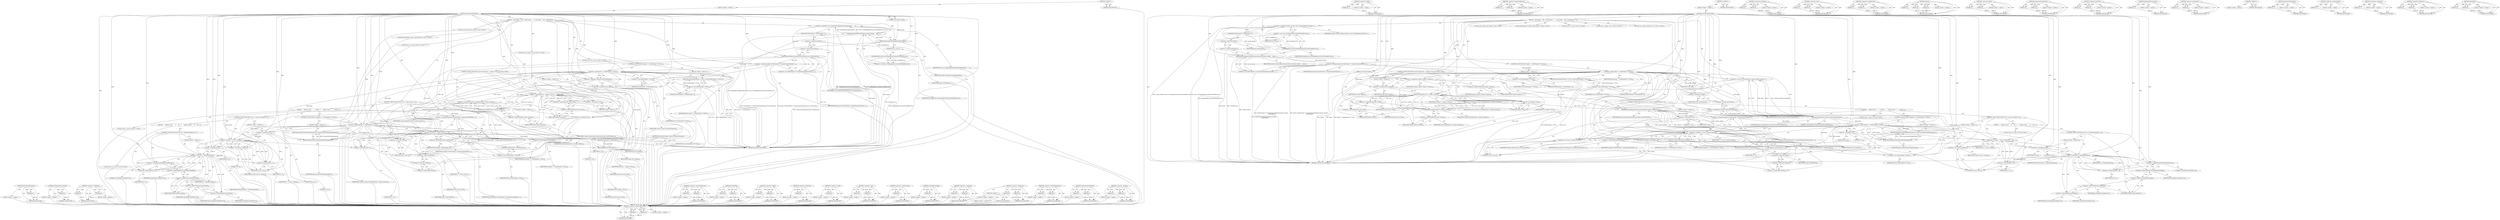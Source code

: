 digraph "&lt;operator&gt;.lessThan" {
vulnerable_250 [label=<(METHOD,&lt;operator&gt;.indirectIndexAccess)>];
vulnerable_251 [label=<(PARAM,p1)>];
vulnerable_252 [label=<(PARAM,p2)>];
vulnerable_253 [label=<(BLOCK,&lt;empty&gt;,&lt;empty&gt;)>];
vulnerable_254 [label=<(METHOD_RETURN,ANY)>];
vulnerable_202 [label=<(METHOD,&lt;operator&gt;.sizeOf)>];
vulnerable_203 [label=<(PARAM,p1)>];
vulnerable_204 [label=<(BLOCK,&lt;empty&gt;,&lt;empty&gt;)>];
vulnerable_205 [label=<(METHOD_RETURN,ANY)>];
vulnerable_226 [label=<(METHOD,&lt;operator&gt;.indirectFieldAccess)>];
vulnerable_227 [label=<(PARAM,p1)>];
vulnerable_228 [label=<(PARAM,p2)>];
vulnerable_229 [label=<(BLOCK,&lt;empty&gt;,&lt;empty&gt;)>];
vulnerable_230 [label=<(METHOD_RETURN,ANY)>];
vulnerable_6 [label=<(METHOD,&lt;global&gt;)<SUB>1</SUB>>];
vulnerable_7 [label=<(BLOCK,&lt;empty&gt;,&lt;empty&gt;)<SUB>1</SUB>>];
vulnerable_8 [label=<(METHOD,AcquirePixelThreadSet)<SUB>1</SUB>>];
vulnerable_9 [label=<(PARAM,const Image *images)<SUB>1</SUB>>];
vulnerable_10 [label=<(BLOCK,{
  const Image
    *next;

  PixelChannels
   ...,{
  const Image
    *next;

  PixelChannels
   ...)<SUB>2</SUB>>];
vulnerable_11 [label="<(LOCAL,const Image* next: Image*)<SUB>4</SUB>>"];
vulnerable_12 [label="<(LOCAL,PixelChannels** pixels: PixelChannels**)<SUB>7</SUB>>"];
vulnerable_13 [label="<(LOCAL,ssize_t i: ssize_t)<SUB>10</SUB>>"];
vulnerable_14 [label="<(LOCAL,size_t columns: size_t)<SUB>13</SUB>>"];
vulnerable_15 [label="<(LOCAL,size_t number_threads: size_t)<SUB>14</SUB>>"];
vulnerable_16 [label=<(&lt;operator&gt;.assignment,number_threads=(size_t) GetMagickResourceLimit(...)<SUB>16</SUB>>];
vulnerable_17 [label=<(IDENTIFIER,number_threads,number_threads=(size_t) GetMagickResourceLimit(...)<SUB>16</SUB>>];
vulnerable_18 [label=<(&lt;operator&gt;.cast,(size_t) GetMagickResourceLimit(ThreadResource))<SUB>16</SUB>>];
vulnerable_19 [label=<(UNKNOWN,size_t,size_t)<SUB>16</SUB>>];
vulnerable_20 [label=<(GetMagickResourceLimit,GetMagickResourceLimit(ThreadResource))<SUB>16</SUB>>];
vulnerable_21 [label=<(IDENTIFIER,ThreadResource,GetMagickResourceLimit(ThreadResource))<SUB>16</SUB>>];
vulnerable_22 [label=<(&lt;operator&gt;.assignment,pixels=(PixelChannels **) AcquireQuantumMemory(...)<SUB>17</SUB>>];
vulnerable_23 [label=<(IDENTIFIER,pixels,pixels=(PixelChannels **) AcquireQuantumMemory(...)<SUB>17</SUB>>];
vulnerable_24 [label=<(&lt;operator&gt;.cast,(PixelChannels **) AcquireQuantumMemory(number_...)<SUB>17</SUB>>];
vulnerable_25 [label=<(UNKNOWN,PixelChannels **,PixelChannels **)<SUB>17</SUB>>];
vulnerable_26 [label=<(AcquireQuantumMemory,AcquireQuantumMemory(number_threads,
    sizeof...)<SUB>17</SUB>>];
vulnerable_27 [label=<(IDENTIFIER,number_threads,AcquireQuantumMemory(number_threads,
    sizeof...)<SUB>17</SUB>>];
vulnerable_28 [label=<(&lt;operator&gt;.sizeOf,sizeof(*pixels))<SUB>18</SUB>>];
vulnerable_29 [label=<(&lt;operator&gt;.indirection,*pixels)<SUB>18</SUB>>];
vulnerable_30 [label=<(IDENTIFIER,pixels,sizeof(*pixels))<SUB>18</SUB>>];
vulnerable_31 [label=<(CONTROL_STRUCTURE,IF,if (pixels == (PixelChannels **) NULL))<SUB>19</SUB>>];
vulnerable_32 [label=<(&lt;operator&gt;.equals,pixels == (PixelChannels **) NULL)<SUB>19</SUB>>];
vulnerable_33 [label=<(IDENTIFIER,pixels,pixels == (PixelChannels **) NULL)<SUB>19</SUB>>];
vulnerable_34 [label=<(&lt;operator&gt;.cast,(PixelChannels **) NULL)<SUB>19</SUB>>];
vulnerable_35 [label=<(UNKNOWN,PixelChannels **,PixelChannels **)<SUB>19</SUB>>];
vulnerable_36 [label=<(IDENTIFIER,NULL,(PixelChannels **) NULL)<SUB>19</SUB>>];
vulnerable_37 [label=<(BLOCK,&lt;empty&gt;,&lt;empty&gt;)<SUB>20</SUB>>];
vulnerable_38 [label=<(RETURN,return((PixelChannels **) NULL);,return((PixelChannels **) NULL);)<SUB>20</SUB>>];
vulnerable_39 [label=<(&lt;operator&gt;.cast,(PixelChannels **) NULL)<SUB>20</SUB>>];
vulnerable_40 [label=<(UNKNOWN,PixelChannels **,PixelChannels **)<SUB>20</SUB>>];
vulnerable_41 [label=<(IDENTIFIER,NULL,(PixelChannels **) NULL)<SUB>20</SUB>>];
vulnerable_42 [label=<(&lt;operator&gt;.cast,(void) memset(pixels,0,number_threads*sizeof(*p...)<SUB>21</SUB>>];
vulnerable_43 [label=<(UNKNOWN,void,void)<SUB>21</SUB>>];
vulnerable_44 [label=<(memset,memset(pixels,0,number_threads*sizeof(*pixels)))<SUB>21</SUB>>];
vulnerable_45 [label=<(IDENTIFIER,pixels,memset(pixels,0,number_threads*sizeof(*pixels)))<SUB>21</SUB>>];
vulnerable_46 [label=<(LITERAL,0,memset(pixels,0,number_threads*sizeof(*pixels)))<SUB>21</SUB>>];
vulnerable_47 [label=<(&lt;operator&gt;.multiplication,number_threads*sizeof(*pixels))<SUB>21</SUB>>];
vulnerable_48 [label=<(IDENTIFIER,number_threads,number_threads*sizeof(*pixels))<SUB>21</SUB>>];
vulnerable_49 [label=<(&lt;operator&gt;.sizeOf,sizeof(*pixels))<SUB>21</SUB>>];
vulnerable_50 [label=<(&lt;operator&gt;.indirection,*pixels)<SUB>21</SUB>>];
vulnerable_51 [label=<(IDENTIFIER,pixels,sizeof(*pixels))<SUB>21</SUB>>];
vulnerable_52 [label=<(&lt;operator&gt;.assignment,columns=images-&gt;columns)<SUB>22</SUB>>];
vulnerable_53 [label=<(IDENTIFIER,columns,columns=images-&gt;columns)<SUB>22</SUB>>];
vulnerable_54 [label=<(&lt;operator&gt;.indirectFieldAccess,images-&gt;columns)<SUB>22</SUB>>];
vulnerable_55 [label=<(IDENTIFIER,images,columns=images-&gt;columns)<SUB>22</SUB>>];
vulnerable_56 [label=<(FIELD_IDENTIFIER,columns,columns)<SUB>22</SUB>>];
vulnerable_57 [label=<(CONTROL_STRUCTURE,FOR,for (next=images;next != (Image *) NULL;next=next-&gt;next))<SUB>23</SUB>>];
vulnerable_58 [label=<(BLOCK,&lt;empty&gt;,&lt;empty&gt;)<SUB>23</SUB>>];
vulnerable_59 [label=<(&lt;operator&gt;.assignment,next=images)<SUB>23</SUB>>];
vulnerable_60 [label=<(IDENTIFIER,next,next=images)<SUB>23</SUB>>];
vulnerable_61 [label=<(IDENTIFIER,images,next=images)<SUB>23</SUB>>];
vulnerable_62 [label=<(&lt;operator&gt;.notEquals,next != (Image *) NULL)<SUB>23</SUB>>];
vulnerable_63 [label=<(IDENTIFIER,next,next != (Image *) NULL)<SUB>23</SUB>>];
vulnerable_64 [label=<(&lt;operator&gt;.cast,(Image *) NULL)<SUB>23</SUB>>];
vulnerable_65 [label=<(UNKNOWN,Image *,Image *)<SUB>23</SUB>>];
vulnerable_66 [label=<(IDENTIFIER,NULL,(Image *) NULL)<SUB>23</SUB>>];
vulnerable_67 [label=<(&lt;operator&gt;.assignment,next=next-&gt;next)<SUB>23</SUB>>];
vulnerable_68 [label=<(IDENTIFIER,next,next=next-&gt;next)<SUB>23</SUB>>];
vulnerable_69 [label=<(&lt;operator&gt;.indirectFieldAccess,next-&gt;next)<SUB>23</SUB>>];
vulnerable_70 [label=<(IDENTIFIER,next,next=next-&gt;next)<SUB>23</SUB>>];
vulnerable_71 [label=<(FIELD_IDENTIFIER,next,next)<SUB>23</SUB>>];
vulnerable_72 [label=<(&lt;operator&gt;.assignment,columns=MagickMax(next-&gt;columns,columns))<SUB>24</SUB>>];
vulnerable_73 [label=<(IDENTIFIER,columns,columns=MagickMax(next-&gt;columns,columns))<SUB>24</SUB>>];
vulnerable_74 [label=<(MagickMax,MagickMax(next-&gt;columns,columns))<SUB>24</SUB>>];
vulnerable_75 [label=<(&lt;operator&gt;.indirectFieldAccess,next-&gt;columns)<SUB>24</SUB>>];
vulnerable_76 [label=<(IDENTIFIER,next,MagickMax(next-&gt;columns,columns))<SUB>24</SUB>>];
vulnerable_77 [label=<(FIELD_IDENTIFIER,columns,columns)<SUB>24</SUB>>];
vulnerable_78 [label=<(IDENTIFIER,columns,MagickMax(next-&gt;columns,columns))<SUB>24</SUB>>];
vulnerable_79 [label=<(CONTROL_STRUCTURE,FOR,for (i=0;i &lt; (ssize_t) number_threads;i++))<SUB>25</SUB>>];
vulnerable_80 [label=<(BLOCK,&lt;empty&gt;,&lt;empty&gt;)<SUB>25</SUB>>];
vulnerable_81 [label=<(&lt;operator&gt;.assignment,i=0)<SUB>25</SUB>>];
vulnerable_82 [label=<(IDENTIFIER,i,i=0)<SUB>25</SUB>>];
vulnerable_83 [label=<(LITERAL,0,i=0)<SUB>25</SUB>>];
vulnerable_84 [label=<(&lt;operator&gt;.lessThan,i &lt; (ssize_t) number_threads)<SUB>25</SUB>>];
vulnerable_85 [label=<(IDENTIFIER,i,i &lt; (ssize_t) number_threads)<SUB>25</SUB>>];
vulnerable_86 [label=<(&lt;operator&gt;.cast,(ssize_t) number_threads)<SUB>25</SUB>>];
vulnerable_87 [label=<(UNKNOWN,ssize_t,ssize_t)<SUB>25</SUB>>];
vulnerable_88 [label=<(IDENTIFIER,number_threads,(ssize_t) number_threads)<SUB>25</SUB>>];
vulnerable_89 [label=<(&lt;operator&gt;.postIncrement,i++)<SUB>25</SUB>>];
vulnerable_90 [label=<(IDENTIFIER,i,i++)<SUB>25</SUB>>];
vulnerable_91 [label=<(BLOCK,{
     register ssize_t
       j;

    pixels[i...,{
     register ssize_t
       j;

    pixels[i...)<SUB>26</SUB>>];
vulnerable_92 [label="<(LOCAL,ssize_t j: ssize_t)<SUB>28</SUB>>"];
vulnerable_93 [label=<(&lt;operator&gt;.assignment,pixels[i]=(PixelChannels *) AcquireQuantumMemor...)<SUB>30</SUB>>];
vulnerable_94 [label=<(&lt;operator&gt;.indirectIndexAccess,pixels[i])<SUB>30</SUB>>];
vulnerable_95 [label=<(IDENTIFIER,pixels,pixels[i]=(PixelChannels *) AcquireQuantumMemor...)<SUB>30</SUB>>];
vulnerable_96 [label=<(IDENTIFIER,i,pixels[i]=(PixelChannels *) AcquireQuantumMemor...)<SUB>30</SUB>>];
vulnerable_97 [label=<(&lt;operator&gt;.cast,(PixelChannels *) AcquireQuantumMemory(columns,...)<SUB>30</SUB>>];
vulnerable_98 [label=<(UNKNOWN,PixelChannels *,PixelChannels *)<SUB>30</SUB>>];
vulnerable_99 [label=<(AcquireQuantumMemory,AcquireQuantumMemory(columns,sizeof(**pixels)))<SUB>30</SUB>>];
vulnerable_100 [label=<(IDENTIFIER,columns,AcquireQuantumMemory(columns,sizeof(**pixels)))<SUB>30</SUB>>];
vulnerable_101 [label=<(&lt;operator&gt;.sizeOf,sizeof(**pixels))<SUB>30</SUB>>];
vulnerable_102 [label=<(&lt;operator&gt;.indirection,**pixels)<SUB>30</SUB>>];
vulnerable_103 [label=<(&lt;operator&gt;.indirection,*pixels)<SUB>30</SUB>>];
vulnerable_104 [label=<(IDENTIFIER,pixels,sizeof(**pixels))<SUB>30</SUB>>];
vulnerable_105 [label=<(CONTROL_STRUCTURE,IF,if (pixels[i] == (PixelChannels *) NULL))<SUB>31</SUB>>];
vulnerable_106 [label=<(&lt;operator&gt;.equals,pixels[i] == (PixelChannels *) NULL)<SUB>31</SUB>>];
vulnerable_107 [label=<(&lt;operator&gt;.indirectIndexAccess,pixels[i])<SUB>31</SUB>>];
vulnerable_108 [label=<(IDENTIFIER,pixels,pixels[i] == (PixelChannels *) NULL)<SUB>31</SUB>>];
vulnerable_109 [label=<(IDENTIFIER,i,pixels[i] == (PixelChannels *) NULL)<SUB>31</SUB>>];
vulnerable_110 [label=<(&lt;operator&gt;.cast,(PixelChannels *) NULL)<SUB>31</SUB>>];
vulnerable_111 [label=<(UNKNOWN,PixelChannels *,PixelChannels *)<SUB>31</SUB>>];
vulnerable_112 [label=<(IDENTIFIER,NULL,(PixelChannels *) NULL)<SUB>31</SUB>>];
vulnerable_113 [label=<(BLOCK,&lt;empty&gt;,&lt;empty&gt;)<SUB>32</SUB>>];
vulnerable_114 [label=<(RETURN,return(DestroyPixelThreadSet(pixels));,return(DestroyPixelThreadSet(pixels));)<SUB>32</SUB>>];
vulnerable_115 [label=<(DestroyPixelThreadSet,DestroyPixelThreadSet(pixels))<SUB>32</SUB>>];
vulnerable_116 [label=<(IDENTIFIER,pixels,DestroyPixelThreadSet(pixels))<SUB>32</SUB>>];
vulnerable_117 [label=<(CONTROL_STRUCTURE,FOR,for (j=0;j &lt; (ssize_t) columns;j++))<SUB>33</SUB>>];
vulnerable_118 [label=<(BLOCK,&lt;empty&gt;,&lt;empty&gt;)<SUB>33</SUB>>];
vulnerable_119 [label=<(&lt;operator&gt;.assignment,j=0)<SUB>33</SUB>>];
vulnerable_120 [label=<(IDENTIFIER,j,j=0)<SUB>33</SUB>>];
vulnerable_121 [label=<(LITERAL,0,j=0)<SUB>33</SUB>>];
vulnerable_122 [label=<(&lt;operator&gt;.lessThan,j &lt; (ssize_t) columns)<SUB>33</SUB>>];
vulnerable_123 [label=<(IDENTIFIER,j,j &lt; (ssize_t) columns)<SUB>33</SUB>>];
vulnerable_124 [label=<(&lt;operator&gt;.cast,(ssize_t) columns)<SUB>33</SUB>>];
vulnerable_125 [label=<(UNKNOWN,ssize_t,ssize_t)<SUB>33</SUB>>];
vulnerable_126 [label=<(IDENTIFIER,columns,(ssize_t) columns)<SUB>33</SUB>>];
vulnerable_127 [label=<(&lt;operator&gt;.postIncrement,j++)<SUB>33</SUB>>];
vulnerable_128 [label=<(IDENTIFIER,j,j++)<SUB>33</SUB>>];
vulnerable_129 [label=<(BLOCK,{
      register ssize_t
        k;

      for ...,{
      register ssize_t
        k;

      for ...)<SUB>34</SUB>>];
vulnerable_130 [label="<(LOCAL,ssize_t k: ssize_t)<SUB>36</SUB>>"];
vulnerable_131 [label=<(CONTROL_STRUCTURE,FOR,for (k=0;k &lt; MaxPixelChannels;k++))<SUB>38</SUB>>];
vulnerable_132 [label=<(BLOCK,&lt;empty&gt;,&lt;empty&gt;)<SUB>38</SUB>>];
vulnerable_133 [label=<(&lt;operator&gt;.assignment,k=0)<SUB>38</SUB>>];
vulnerable_134 [label=<(IDENTIFIER,k,k=0)<SUB>38</SUB>>];
vulnerable_135 [label=<(LITERAL,0,k=0)<SUB>38</SUB>>];
vulnerable_136 [label=<(&lt;operator&gt;.lessThan,k &lt; MaxPixelChannels)<SUB>38</SUB>>];
vulnerable_137 [label=<(IDENTIFIER,k,k &lt; MaxPixelChannels)<SUB>38</SUB>>];
vulnerable_138 [label=<(IDENTIFIER,MaxPixelChannels,k &lt; MaxPixelChannels)<SUB>38</SUB>>];
vulnerable_139 [label=<(&lt;operator&gt;.postIncrement,k++)<SUB>38</SUB>>];
vulnerable_140 [label=<(IDENTIFIER,k,k++)<SUB>38</SUB>>];
vulnerable_141 [label=<(&lt;operator&gt;.assignment,pixels[i][j].channel[k]=0.0)<SUB>39</SUB>>];
vulnerable_142 [label=<(&lt;operator&gt;.indirectIndexAccess,pixels[i][j].channel[k])<SUB>39</SUB>>];
vulnerable_143 [label=<(&lt;operator&gt;.fieldAccess,pixels[i][j].channel)<SUB>39</SUB>>];
vulnerable_144 [label=<(&lt;operator&gt;.indirectIndexAccess,pixels[i][j])<SUB>39</SUB>>];
vulnerable_145 [label=<(&lt;operator&gt;.indirectIndexAccess,pixels[i])<SUB>39</SUB>>];
vulnerable_146 [label=<(IDENTIFIER,pixels,pixels[i][j].channel[k]=0.0)<SUB>39</SUB>>];
vulnerable_147 [label=<(IDENTIFIER,i,pixels[i][j].channel[k]=0.0)<SUB>39</SUB>>];
vulnerable_148 [label=<(IDENTIFIER,j,pixels[i][j].channel[k]=0.0)<SUB>39</SUB>>];
vulnerable_149 [label=<(FIELD_IDENTIFIER,channel,channel)<SUB>39</SUB>>];
vulnerable_150 [label=<(IDENTIFIER,k,pixels[i][j].channel[k]=0.0)<SUB>39</SUB>>];
vulnerable_151 [label=<(LITERAL,0.0,pixels[i][j].channel[k]=0.0)<SUB>39</SUB>>];
vulnerable_152 [label=<(RETURN,return(pixels);,return(pixels);)<SUB>42</SUB>>];
vulnerable_153 [label=<(IDENTIFIER,pixels,return(pixels);)<SUB>42</SUB>>];
vulnerable_154 [label=<(METHOD_RETURN,PixelChannels)<SUB>1</SUB>>];
vulnerable_156 [label=<(METHOD_RETURN,ANY)<SUB>1</SUB>>];
vulnerable_231 [label=<(METHOD,&lt;operator&gt;.notEquals)>];
vulnerable_232 [label=<(PARAM,p1)>];
vulnerable_233 [label=<(PARAM,p2)>];
vulnerable_234 [label=<(BLOCK,&lt;empty&gt;,&lt;empty&gt;)>];
vulnerable_235 [label=<(METHOD_RETURN,ANY)>];
vulnerable_188 [label=<(METHOD,&lt;operator&gt;.cast)>];
vulnerable_189 [label=<(PARAM,p1)>];
vulnerable_190 [label=<(PARAM,p2)>];
vulnerable_191 [label=<(BLOCK,&lt;empty&gt;,&lt;empty&gt;)>];
vulnerable_192 [label=<(METHOD_RETURN,ANY)>];
vulnerable_221 [label=<(METHOD,&lt;operator&gt;.multiplication)>];
vulnerable_222 [label=<(PARAM,p1)>];
vulnerable_223 [label=<(PARAM,p2)>];
vulnerable_224 [label=<(BLOCK,&lt;empty&gt;,&lt;empty&gt;)>];
vulnerable_225 [label=<(METHOD_RETURN,ANY)>];
vulnerable_215 [label=<(METHOD,memset)>];
vulnerable_216 [label=<(PARAM,p1)>];
vulnerable_217 [label=<(PARAM,p2)>];
vulnerable_218 [label=<(PARAM,p3)>];
vulnerable_219 [label=<(BLOCK,&lt;empty&gt;,&lt;empty&gt;)>];
vulnerable_220 [label=<(METHOD_RETURN,ANY)>];
vulnerable_210 [label=<(METHOD,&lt;operator&gt;.equals)>];
vulnerable_211 [label=<(PARAM,p1)>];
vulnerable_212 [label=<(PARAM,p2)>];
vulnerable_213 [label=<(BLOCK,&lt;empty&gt;,&lt;empty&gt;)>];
vulnerable_214 [label=<(METHOD_RETURN,ANY)>];
vulnerable_197 [label=<(METHOD,AcquireQuantumMemory)>];
vulnerable_198 [label=<(PARAM,p1)>];
vulnerable_199 [label=<(PARAM,p2)>];
vulnerable_200 [label=<(BLOCK,&lt;empty&gt;,&lt;empty&gt;)>];
vulnerable_201 [label=<(METHOD_RETURN,ANY)>];
vulnerable_241 [label=<(METHOD,&lt;operator&gt;.lessThan)>];
vulnerable_242 [label=<(PARAM,p1)>];
vulnerable_243 [label=<(PARAM,p2)>];
vulnerable_244 [label=<(BLOCK,&lt;empty&gt;,&lt;empty&gt;)>];
vulnerable_245 [label=<(METHOD_RETURN,ANY)>];
vulnerable_193 [label=<(METHOD,GetMagickResourceLimit)>];
vulnerable_194 [label=<(PARAM,p1)>];
vulnerable_195 [label=<(BLOCK,&lt;empty&gt;,&lt;empty&gt;)>];
vulnerable_196 [label=<(METHOD_RETURN,ANY)>];
vulnerable_183 [label=<(METHOD,&lt;operator&gt;.assignment)>];
vulnerable_184 [label=<(PARAM,p1)>];
vulnerable_185 [label=<(PARAM,p2)>];
vulnerable_186 [label=<(BLOCK,&lt;empty&gt;,&lt;empty&gt;)>];
vulnerable_187 [label=<(METHOD_RETURN,ANY)>];
vulnerable_177 [label=<(METHOD,&lt;global&gt;)<SUB>1</SUB>>];
vulnerable_178 [label=<(BLOCK,&lt;empty&gt;,&lt;empty&gt;)>];
vulnerable_179 [label=<(METHOD_RETURN,ANY)>];
vulnerable_255 [label=<(METHOD,DestroyPixelThreadSet)>];
vulnerable_256 [label=<(PARAM,p1)>];
vulnerable_257 [label=<(BLOCK,&lt;empty&gt;,&lt;empty&gt;)>];
vulnerable_258 [label=<(METHOD_RETURN,ANY)>];
vulnerable_246 [label=<(METHOD,&lt;operator&gt;.postIncrement)>];
vulnerable_247 [label=<(PARAM,p1)>];
vulnerable_248 [label=<(BLOCK,&lt;empty&gt;,&lt;empty&gt;)>];
vulnerable_249 [label=<(METHOD_RETURN,ANY)>];
vulnerable_206 [label=<(METHOD,&lt;operator&gt;.indirection)>];
vulnerable_207 [label=<(PARAM,p1)>];
vulnerable_208 [label=<(BLOCK,&lt;empty&gt;,&lt;empty&gt;)>];
vulnerable_209 [label=<(METHOD_RETURN,ANY)>];
vulnerable_259 [label=<(METHOD,&lt;operator&gt;.fieldAccess)>];
vulnerable_260 [label=<(PARAM,p1)>];
vulnerable_261 [label=<(PARAM,p2)>];
vulnerable_262 [label=<(BLOCK,&lt;empty&gt;,&lt;empty&gt;)>];
vulnerable_263 [label=<(METHOD_RETURN,ANY)>];
vulnerable_236 [label=<(METHOD,MagickMax)>];
vulnerable_237 [label=<(PARAM,p1)>];
vulnerable_238 [label=<(PARAM,p2)>];
vulnerable_239 [label=<(BLOCK,&lt;empty&gt;,&lt;empty&gt;)>];
vulnerable_240 [label=<(METHOD_RETURN,ANY)>];
fixed_239 [label=<(METHOD,DestroyPixelThreadSet)>];
fixed_240 [label=<(PARAM,p1)>];
fixed_241 [label=<(BLOCK,&lt;empty&gt;,&lt;empty&gt;)>];
fixed_242 [label=<(METHOD_RETURN,ANY)>];
fixed_193 [label=<(METHOD,GetMagickResourceLimit)>];
fixed_194 [label=<(PARAM,p1)>];
fixed_195 [label=<(BLOCK,&lt;empty&gt;,&lt;empty&gt;)>];
fixed_196 [label=<(METHOD_RETURN,ANY)>];
fixed_215 [label=<(METHOD,&lt;operator&gt;.notEquals)>];
fixed_216 [label=<(PARAM,p1)>];
fixed_217 [label=<(PARAM,p2)>];
fixed_218 [label=<(BLOCK,&lt;empty&gt;,&lt;empty&gt;)>];
fixed_219 [label=<(METHOD_RETURN,ANY)>];
fixed_6 [label=<(METHOD,&lt;global&gt;)<SUB>1</SUB>>];
fixed_7 [label=<(BLOCK,&lt;empty&gt;,&lt;empty&gt;)<SUB>1</SUB>>];
fixed_8 [label=<(METHOD,AcquirePixelThreadSet)<SUB>1</SUB>>];
fixed_9 [label=<(PARAM,const Image *images)<SUB>1</SUB>>];
fixed_10 [label=<(BLOCK,{
  const Image
    *next;

  PixelChannels
   ...,{
  const Image
    *next;

  PixelChannels
   ...)<SUB>2</SUB>>];
fixed_11 [label="<(LOCAL,const Image* next: Image*)<SUB>4</SUB>>"];
fixed_12 [label="<(LOCAL,PixelChannels** pixels: PixelChannels**)<SUB>7</SUB>>"];
fixed_13 [label="<(LOCAL,ssize_t i: ssize_t)<SUB>10</SUB>>"];
fixed_14 [label="<(LOCAL,size_t columns: size_t)<SUB>13</SUB>>"];
fixed_15 [label="<(LOCAL,size_t rows: size_t)<SUB>14</SUB>>"];
fixed_16 [label=<(&lt;operator&gt;.assignment,rows=MagickMax(GetImageListLength(images),
    ...)<SUB>16</SUB>>];
fixed_17 [label=<(IDENTIFIER,rows,rows=MagickMax(GetImageListLength(images),
    ...)<SUB>16</SUB>>];
fixed_18 [label=<(MagickMax,MagickMax(GetImageListLength(images),
    (size...)<SUB>16</SUB>>];
fixed_19 [label=<(GetImageListLength,GetImageListLength(images))<SUB>16</SUB>>];
fixed_20 [label=<(IDENTIFIER,images,GetImageListLength(images))<SUB>16</SUB>>];
fixed_21 [label=<(&lt;operator&gt;.cast,(size_t) GetMagickResourceLimit(ThreadResource))<SUB>17</SUB>>];
fixed_22 [label=<(UNKNOWN,size_t,size_t)<SUB>17</SUB>>];
fixed_23 [label=<(GetMagickResourceLimit,GetMagickResourceLimit(ThreadResource))<SUB>17</SUB>>];
fixed_24 [label=<(IDENTIFIER,ThreadResource,GetMagickResourceLimit(ThreadResource))<SUB>17</SUB>>];
fixed_25 [label=<(&lt;operator&gt;.assignment,pixels=(PixelChannels **) AcquireQuantumMemory(...)<SUB>18</SUB>>];
fixed_26 [label=<(IDENTIFIER,pixels,pixels=(PixelChannels **) AcquireQuantumMemory(...)<SUB>18</SUB>>];
fixed_27 [label=<(&lt;operator&gt;.cast,(PixelChannels **) AcquireQuantumMemory(rows,si...)<SUB>18</SUB>>];
fixed_28 [label=<(UNKNOWN,PixelChannels **,PixelChannels **)<SUB>18</SUB>>];
fixed_29 [label=<(AcquireQuantumMemory,AcquireQuantumMemory(rows,sizeof(*pixels)))<SUB>18</SUB>>];
fixed_30 [label=<(IDENTIFIER,rows,AcquireQuantumMemory(rows,sizeof(*pixels)))<SUB>18</SUB>>];
fixed_31 [label=<(&lt;operator&gt;.sizeOf,sizeof(*pixels))<SUB>18</SUB>>];
fixed_32 [label=<(&lt;operator&gt;.indirection,*pixels)<SUB>18</SUB>>];
fixed_33 [label=<(IDENTIFIER,pixels,sizeof(*pixels))<SUB>18</SUB>>];
fixed_34 [label=<(CONTROL_STRUCTURE,IF,if (pixels == (PixelChannels **) NULL))<SUB>19</SUB>>];
fixed_35 [label=<(&lt;operator&gt;.equals,pixels == (PixelChannels **) NULL)<SUB>19</SUB>>];
fixed_36 [label=<(IDENTIFIER,pixels,pixels == (PixelChannels **) NULL)<SUB>19</SUB>>];
fixed_37 [label=<(&lt;operator&gt;.cast,(PixelChannels **) NULL)<SUB>19</SUB>>];
fixed_38 [label=<(UNKNOWN,PixelChannels **,PixelChannels **)<SUB>19</SUB>>];
fixed_39 [label=<(IDENTIFIER,NULL,(PixelChannels **) NULL)<SUB>19</SUB>>];
fixed_40 [label=<(BLOCK,&lt;empty&gt;,&lt;empty&gt;)<SUB>20</SUB>>];
fixed_41 [label=<(RETURN,return((PixelChannels **) NULL);,return((PixelChannels **) NULL);)<SUB>20</SUB>>];
fixed_42 [label=<(&lt;operator&gt;.cast,(PixelChannels **) NULL)<SUB>20</SUB>>];
fixed_43 [label=<(UNKNOWN,PixelChannels **,PixelChannels **)<SUB>20</SUB>>];
fixed_44 [label=<(IDENTIFIER,NULL,(PixelChannels **) NULL)<SUB>20</SUB>>];
fixed_45 [label=<(&lt;operator&gt;.assignment,columns=MaxPixelChannels)<SUB>21</SUB>>];
fixed_46 [label=<(IDENTIFIER,columns,columns=MaxPixelChannels)<SUB>21</SUB>>];
fixed_47 [label=<(IDENTIFIER,MaxPixelChannels,columns=MaxPixelChannels)<SUB>21</SUB>>];
fixed_48 [label=<(CONTROL_STRUCTURE,FOR,for (next=images;next != (Image *) NULL;next=next-&gt;next))<SUB>22</SUB>>];
fixed_49 [label=<(BLOCK,&lt;empty&gt;,&lt;empty&gt;)<SUB>22</SUB>>];
fixed_50 [label=<(&lt;operator&gt;.assignment,next=images)<SUB>22</SUB>>];
fixed_51 [label=<(IDENTIFIER,next,next=images)<SUB>22</SUB>>];
fixed_52 [label=<(IDENTIFIER,images,next=images)<SUB>22</SUB>>];
fixed_53 [label=<(&lt;operator&gt;.notEquals,next != (Image *) NULL)<SUB>22</SUB>>];
fixed_54 [label=<(IDENTIFIER,next,next != (Image *) NULL)<SUB>22</SUB>>];
fixed_55 [label=<(&lt;operator&gt;.cast,(Image *) NULL)<SUB>22</SUB>>];
fixed_56 [label=<(UNKNOWN,Image *,Image *)<SUB>22</SUB>>];
fixed_57 [label=<(IDENTIFIER,NULL,(Image *) NULL)<SUB>22</SUB>>];
fixed_58 [label=<(&lt;operator&gt;.assignment,next=next-&gt;next)<SUB>22</SUB>>];
fixed_59 [label=<(IDENTIFIER,next,next=next-&gt;next)<SUB>22</SUB>>];
fixed_60 [label=<(&lt;operator&gt;.indirectFieldAccess,next-&gt;next)<SUB>22</SUB>>];
fixed_61 [label=<(IDENTIFIER,next,next=next-&gt;next)<SUB>22</SUB>>];
fixed_62 [label=<(FIELD_IDENTIFIER,next,next)<SUB>22</SUB>>];
fixed_63 [label=<(&lt;operator&gt;.assignment,columns=MagickMax(next-&gt;columns,columns))<SUB>23</SUB>>];
fixed_64 [label=<(IDENTIFIER,columns,columns=MagickMax(next-&gt;columns,columns))<SUB>23</SUB>>];
fixed_65 [label=<(MagickMax,MagickMax(next-&gt;columns,columns))<SUB>23</SUB>>];
fixed_66 [label=<(&lt;operator&gt;.indirectFieldAccess,next-&gt;columns)<SUB>23</SUB>>];
fixed_67 [label=<(IDENTIFIER,next,MagickMax(next-&gt;columns,columns))<SUB>23</SUB>>];
fixed_68 [label=<(FIELD_IDENTIFIER,columns,columns)<SUB>23</SUB>>];
fixed_69 [label=<(IDENTIFIER,columns,MagickMax(next-&gt;columns,columns))<SUB>23</SUB>>];
fixed_70 [label=<(CONTROL_STRUCTURE,FOR,for (i=0;i &lt; (ssize_t) rows;i++))<SUB>24</SUB>>];
fixed_71 [label=<(BLOCK,&lt;empty&gt;,&lt;empty&gt;)<SUB>24</SUB>>];
fixed_72 [label=<(&lt;operator&gt;.assignment,i=0)<SUB>24</SUB>>];
fixed_73 [label=<(IDENTIFIER,i,i=0)<SUB>24</SUB>>];
fixed_74 [label=<(LITERAL,0,i=0)<SUB>24</SUB>>];
fixed_75 [label=<(&lt;operator&gt;.lessThan,i &lt; (ssize_t) rows)<SUB>24</SUB>>];
fixed_76 [label=<(IDENTIFIER,i,i &lt; (ssize_t) rows)<SUB>24</SUB>>];
fixed_77 [label=<(&lt;operator&gt;.cast,(ssize_t) rows)<SUB>24</SUB>>];
fixed_78 [label=<(UNKNOWN,ssize_t,ssize_t)<SUB>24</SUB>>];
fixed_79 [label=<(IDENTIFIER,rows,(ssize_t) rows)<SUB>24</SUB>>];
fixed_80 [label=<(&lt;operator&gt;.postIncrement,i++)<SUB>24</SUB>>];
fixed_81 [label=<(IDENTIFIER,i,i++)<SUB>24</SUB>>];
fixed_82 [label=<(BLOCK,{
     register ssize_t
       j;

    pixels[i...,{
     register ssize_t
       j;

    pixels[i...)<SUB>25</SUB>>];
fixed_83 [label="<(LOCAL,ssize_t j: ssize_t)<SUB>27</SUB>>"];
fixed_84 [label=<(&lt;operator&gt;.assignment,pixels[i]=(PixelChannels *) AcquireQuantumMemor...)<SUB>29</SUB>>];
fixed_85 [label=<(&lt;operator&gt;.indirectIndexAccess,pixels[i])<SUB>29</SUB>>];
fixed_86 [label=<(IDENTIFIER,pixels,pixels[i]=(PixelChannels *) AcquireQuantumMemor...)<SUB>29</SUB>>];
fixed_87 [label=<(IDENTIFIER,i,pixels[i]=(PixelChannels *) AcquireQuantumMemor...)<SUB>29</SUB>>];
fixed_88 [label=<(&lt;operator&gt;.cast,(PixelChannels *) AcquireQuantumMemory(columns,...)<SUB>29</SUB>>];
fixed_89 [label=<(UNKNOWN,PixelChannels *,PixelChannels *)<SUB>29</SUB>>];
fixed_90 [label=<(AcquireQuantumMemory,AcquireQuantumMemory(columns,sizeof(**pixels)))<SUB>29</SUB>>];
fixed_91 [label=<(IDENTIFIER,columns,AcquireQuantumMemory(columns,sizeof(**pixels)))<SUB>29</SUB>>];
fixed_92 [label=<(&lt;operator&gt;.sizeOf,sizeof(**pixels))<SUB>29</SUB>>];
fixed_93 [label=<(&lt;operator&gt;.indirection,**pixels)<SUB>29</SUB>>];
fixed_94 [label=<(&lt;operator&gt;.indirection,*pixels)<SUB>29</SUB>>];
fixed_95 [label=<(IDENTIFIER,pixels,sizeof(**pixels))<SUB>29</SUB>>];
fixed_96 [label=<(CONTROL_STRUCTURE,IF,if (pixels[i] == (PixelChannels *) NULL))<SUB>30</SUB>>];
fixed_97 [label=<(&lt;operator&gt;.equals,pixels[i] == (PixelChannels *) NULL)<SUB>30</SUB>>];
fixed_98 [label=<(&lt;operator&gt;.indirectIndexAccess,pixels[i])<SUB>30</SUB>>];
fixed_99 [label=<(IDENTIFIER,pixels,pixels[i] == (PixelChannels *) NULL)<SUB>30</SUB>>];
fixed_100 [label=<(IDENTIFIER,i,pixels[i] == (PixelChannels *) NULL)<SUB>30</SUB>>];
fixed_101 [label=<(&lt;operator&gt;.cast,(PixelChannels *) NULL)<SUB>30</SUB>>];
fixed_102 [label=<(UNKNOWN,PixelChannels *,PixelChannels *)<SUB>30</SUB>>];
fixed_103 [label=<(IDENTIFIER,NULL,(PixelChannels *) NULL)<SUB>30</SUB>>];
fixed_104 [label=<(BLOCK,&lt;empty&gt;,&lt;empty&gt;)<SUB>31</SUB>>];
fixed_105 [label=<(RETURN,return(DestroyPixelThreadSet(pixels));,return(DestroyPixelThreadSet(pixels));)<SUB>31</SUB>>];
fixed_106 [label=<(DestroyPixelThreadSet,DestroyPixelThreadSet(pixels))<SUB>31</SUB>>];
fixed_107 [label=<(IDENTIFIER,pixels,DestroyPixelThreadSet(pixels))<SUB>31</SUB>>];
fixed_108 [label=<(CONTROL_STRUCTURE,FOR,for (j=0;j &lt; (ssize_t) columns;j++))<SUB>32</SUB>>];
fixed_109 [label=<(BLOCK,&lt;empty&gt;,&lt;empty&gt;)<SUB>32</SUB>>];
fixed_110 [label=<(&lt;operator&gt;.assignment,j=0)<SUB>32</SUB>>];
fixed_111 [label=<(IDENTIFIER,j,j=0)<SUB>32</SUB>>];
fixed_112 [label=<(LITERAL,0,j=0)<SUB>32</SUB>>];
fixed_113 [label=<(&lt;operator&gt;.lessThan,j &lt; (ssize_t) columns)<SUB>32</SUB>>];
fixed_114 [label=<(IDENTIFIER,j,j &lt; (ssize_t) columns)<SUB>32</SUB>>];
fixed_115 [label=<(&lt;operator&gt;.cast,(ssize_t) columns)<SUB>32</SUB>>];
fixed_116 [label=<(UNKNOWN,ssize_t,ssize_t)<SUB>32</SUB>>];
fixed_117 [label=<(IDENTIFIER,columns,(ssize_t) columns)<SUB>32</SUB>>];
fixed_118 [label=<(&lt;operator&gt;.postIncrement,j++)<SUB>32</SUB>>];
fixed_119 [label=<(IDENTIFIER,j,j++)<SUB>32</SUB>>];
fixed_120 [label=<(BLOCK,{
      register ssize_t
        k;

      for ...,{
      register ssize_t
        k;

      for ...)<SUB>33</SUB>>];
fixed_121 [label="<(LOCAL,ssize_t k: ssize_t)<SUB>35</SUB>>"];
fixed_122 [label=<(CONTROL_STRUCTURE,FOR,for (k=0;k &lt; MaxPixelChannels;k++))<SUB>37</SUB>>];
fixed_123 [label=<(BLOCK,&lt;empty&gt;,&lt;empty&gt;)<SUB>37</SUB>>];
fixed_124 [label=<(&lt;operator&gt;.assignment,k=0)<SUB>37</SUB>>];
fixed_125 [label=<(IDENTIFIER,k,k=0)<SUB>37</SUB>>];
fixed_126 [label=<(LITERAL,0,k=0)<SUB>37</SUB>>];
fixed_127 [label=<(&lt;operator&gt;.lessThan,k &lt; MaxPixelChannels)<SUB>37</SUB>>];
fixed_128 [label=<(IDENTIFIER,k,k &lt; MaxPixelChannels)<SUB>37</SUB>>];
fixed_129 [label=<(IDENTIFIER,MaxPixelChannels,k &lt; MaxPixelChannels)<SUB>37</SUB>>];
fixed_130 [label=<(&lt;operator&gt;.postIncrement,k++)<SUB>37</SUB>>];
fixed_131 [label=<(IDENTIFIER,k,k++)<SUB>37</SUB>>];
fixed_132 [label=<(&lt;operator&gt;.assignment,pixels[i][j].channel[k]=0.0)<SUB>38</SUB>>];
fixed_133 [label=<(&lt;operator&gt;.indirectIndexAccess,pixels[i][j].channel[k])<SUB>38</SUB>>];
fixed_134 [label=<(&lt;operator&gt;.fieldAccess,pixels[i][j].channel)<SUB>38</SUB>>];
fixed_135 [label=<(&lt;operator&gt;.indirectIndexAccess,pixels[i][j])<SUB>38</SUB>>];
fixed_136 [label=<(&lt;operator&gt;.indirectIndexAccess,pixels[i])<SUB>38</SUB>>];
fixed_137 [label=<(IDENTIFIER,pixels,pixels[i][j].channel[k]=0.0)<SUB>38</SUB>>];
fixed_138 [label=<(IDENTIFIER,i,pixels[i][j].channel[k]=0.0)<SUB>38</SUB>>];
fixed_139 [label=<(IDENTIFIER,j,pixels[i][j].channel[k]=0.0)<SUB>38</SUB>>];
fixed_140 [label=<(FIELD_IDENTIFIER,channel,channel)<SUB>38</SUB>>];
fixed_141 [label=<(IDENTIFIER,k,pixels[i][j].channel[k]=0.0)<SUB>38</SUB>>];
fixed_142 [label=<(LITERAL,0.0,pixels[i][j].channel[k]=0.0)<SUB>38</SUB>>];
fixed_143 [label=<(RETURN,return(pixels);,return(pixels);)<SUB>41</SUB>>];
fixed_144 [label=<(IDENTIFIER,pixels,return(pixels);)<SUB>41</SUB>>];
fixed_145 [label=<(METHOD_RETURN,PixelChannels)<SUB>1</SUB>>];
fixed_147 [label=<(METHOD_RETURN,ANY)<SUB>1</SUB>>];
fixed_220 [label=<(METHOD,&lt;operator&gt;.indirectFieldAccess)>];
fixed_221 [label=<(PARAM,p1)>];
fixed_222 [label=<(PARAM,p2)>];
fixed_223 [label=<(BLOCK,&lt;empty&gt;,&lt;empty&gt;)>];
fixed_224 [label=<(METHOD_RETURN,ANY)>];
fixed_179 [label=<(METHOD,MagickMax)>];
fixed_180 [label=<(PARAM,p1)>];
fixed_181 [label=<(PARAM,p2)>];
fixed_182 [label=<(BLOCK,&lt;empty&gt;,&lt;empty&gt;)>];
fixed_183 [label=<(METHOD_RETURN,ANY)>];
fixed_210 [label=<(METHOD,&lt;operator&gt;.equals)>];
fixed_211 [label=<(PARAM,p1)>];
fixed_212 [label=<(PARAM,p2)>];
fixed_213 [label=<(BLOCK,&lt;empty&gt;,&lt;empty&gt;)>];
fixed_214 [label=<(METHOD_RETURN,ANY)>];
fixed_206 [label=<(METHOD,&lt;operator&gt;.indirection)>];
fixed_207 [label=<(PARAM,p1)>];
fixed_208 [label=<(BLOCK,&lt;empty&gt;,&lt;empty&gt;)>];
fixed_209 [label=<(METHOD_RETURN,ANY)>];
fixed_202 [label=<(METHOD,&lt;operator&gt;.sizeOf)>];
fixed_203 [label=<(PARAM,p1)>];
fixed_204 [label=<(BLOCK,&lt;empty&gt;,&lt;empty&gt;)>];
fixed_205 [label=<(METHOD_RETURN,ANY)>];
fixed_188 [label=<(METHOD,&lt;operator&gt;.cast)>];
fixed_189 [label=<(PARAM,p1)>];
fixed_190 [label=<(PARAM,p2)>];
fixed_191 [label=<(BLOCK,&lt;empty&gt;,&lt;empty&gt;)>];
fixed_192 [label=<(METHOD_RETURN,ANY)>];
fixed_230 [label=<(METHOD,&lt;operator&gt;.postIncrement)>];
fixed_231 [label=<(PARAM,p1)>];
fixed_232 [label=<(BLOCK,&lt;empty&gt;,&lt;empty&gt;)>];
fixed_233 [label=<(METHOD_RETURN,ANY)>];
fixed_184 [label=<(METHOD,GetImageListLength)>];
fixed_185 [label=<(PARAM,p1)>];
fixed_186 [label=<(BLOCK,&lt;empty&gt;,&lt;empty&gt;)>];
fixed_187 [label=<(METHOD_RETURN,ANY)>];
fixed_174 [label=<(METHOD,&lt;operator&gt;.assignment)>];
fixed_175 [label=<(PARAM,p1)>];
fixed_176 [label=<(PARAM,p2)>];
fixed_177 [label=<(BLOCK,&lt;empty&gt;,&lt;empty&gt;)>];
fixed_178 [label=<(METHOD_RETURN,ANY)>];
fixed_168 [label=<(METHOD,&lt;global&gt;)<SUB>1</SUB>>];
fixed_169 [label=<(BLOCK,&lt;empty&gt;,&lt;empty&gt;)>];
fixed_170 [label=<(METHOD_RETURN,ANY)>];
fixed_243 [label=<(METHOD,&lt;operator&gt;.fieldAccess)>];
fixed_244 [label=<(PARAM,p1)>];
fixed_245 [label=<(PARAM,p2)>];
fixed_246 [label=<(BLOCK,&lt;empty&gt;,&lt;empty&gt;)>];
fixed_247 [label=<(METHOD_RETURN,ANY)>];
fixed_234 [label=<(METHOD,&lt;operator&gt;.indirectIndexAccess)>];
fixed_235 [label=<(PARAM,p1)>];
fixed_236 [label=<(PARAM,p2)>];
fixed_237 [label=<(BLOCK,&lt;empty&gt;,&lt;empty&gt;)>];
fixed_238 [label=<(METHOD_RETURN,ANY)>];
fixed_197 [label=<(METHOD,AcquireQuantumMemory)>];
fixed_198 [label=<(PARAM,p1)>];
fixed_199 [label=<(PARAM,p2)>];
fixed_200 [label=<(BLOCK,&lt;empty&gt;,&lt;empty&gt;)>];
fixed_201 [label=<(METHOD_RETURN,ANY)>];
fixed_225 [label=<(METHOD,&lt;operator&gt;.lessThan)>];
fixed_226 [label=<(PARAM,p1)>];
fixed_227 [label=<(PARAM,p2)>];
fixed_228 [label=<(BLOCK,&lt;empty&gt;,&lt;empty&gt;)>];
fixed_229 [label=<(METHOD_RETURN,ANY)>];
vulnerable_250 -> vulnerable_251  [key=0, label="AST: "];
vulnerable_250 -> vulnerable_251  [key=1, label="DDG: "];
vulnerable_250 -> vulnerable_253  [key=0, label="AST: "];
vulnerable_250 -> vulnerable_252  [key=0, label="AST: "];
vulnerable_250 -> vulnerable_252  [key=1, label="DDG: "];
vulnerable_250 -> vulnerable_254  [key=0, label="AST: "];
vulnerable_250 -> vulnerable_254  [key=1, label="CFG: "];
vulnerable_251 -> vulnerable_254  [key=0, label="DDG: p1"];
vulnerable_252 -> vulnerable_254  [key=0, label="DDG: p2"];
vulnerable_202 -> vulnerable_203  [key=0, label="AST: "];
vulnerable_202 -> vulnerable_203  [key=1, label="DDG: "];
vulnerable_202 -> vulnerable_204  [key=0, label="AST: "];
vulnerable_202 -> vulnerable_205  [key=0, label="AST: "];
vulnerable_202 -> vulnerable_205  [key=1, label="CFG: "];
vulnerable_203 -> vulnerable_205  [key=0, label="DDG: p1"];
vulnerable_226 -> vulnerable_227  [key=0, label="AST: "];
vulnerable_226 -> vulnerable_227  [key=1, label="DDG: "];
vulnerable_226 -> vulnerable_229  [key=0, label="AST: "];
vulnerable_226 -> vulnerable_228  [key=0, label="AST: "];
vulnerable_226 -> vulnerable_228  [key=1, label="DDG: "];
vulnerable_226 -> vulnerable_230  [key=0, label="AST: "];
vulnerable_226 -> vulnerable_230  [key=1, label="CFG: "];
vulnerable_227 -> vulnerable_230  [key=0, label="DDG: p1"];
vulnerable_228 -> vulnerable_230  [key=0, label="DDG: p2"];
vulnerable_6 -> vulnerable_7  [key=0, label="AST: "];
vulnerable_6 -> vulnerable_156  [key=0, label="AST: "];
vulnerable_6 -> vulnerable_156  [key=1, label="CFG: "];
vulnerable_7 -> vulnerable_8  [key=0, label="AST: "];
vulnerable_8 -> vulnerable_9  [key=0, label="AST: "];
vulnerable_8 -> vulnerable_9  [key=1, label="DDG: "];
vulnerable_8 -> vulnerable_10  [key=0, label="AST: "];
vulnerable_8 -> vulnerable_154  [key=0, label="AST: "];
vulnerable_8 -> vulnerable_19  [key=0, label="CFG: "];
vulnerable_8 -> vulnerable_153  [key=0, label="DDG: "];
vulnerable_8 -> vulnerable_32  [key=0, label="DDG: "];
vulnerable_8 -> vulnerable_44  [key=0, label="DDG: "];
vulnerable_8 -> vulnerable_59  [key=0, label="DDG: "];
vulnerable_8 -> vulnerable_62  [key=0, label="DDG: "];
vulnerable_8 -> vulnerable_81  [key=0, label="DDG: "];
vulnerable_8 -> vulnerable_84  [key=0, label="DDG: "];
vulnerable_8 -> vulnerable_89  [key=0, label="DDG: "];
vulnerable_8 -> vulnerable_20  [key=0, label="DDG: "];
vulnerable_8 -> vulnerable_26  [key=0, label="DDG: "];
vulnerable_8 -> vulnerable_34  [key=0, label="DDG: "];
vulnerable_8 -> vulnerable_39  [key=0, label="DDG: "];
vulnerable_8 -> vulnerable_47  [key=0, label="DDG: "];
vulnerable_8 -> vulnerable_64  [key=0, label="DDG: "];
vulnerable_8 -> vulnerable_74  [key=0, label="DDG: "];
vulnerable_8 -> vulnerable_86  [key=0, label="DDG: "];
vulnerable_8 -> vulnerable_106  [key=0, label="DDG: "];
vulnerable_8 -> vulnerable_119  [key=0, label="DDG: "];
vulnerable_8 -> vulnerable_122  [key=0, label="DDG: "];
vulnerable_8 -> vulnerable_127  [key=0, label="DDG: "];
vulnerable_8 -> vulnerable_99  [key=0, label="DDG: "];
vulnerable_8 -> vulnerable_110  [key=0, label="DDG: "];
vulnerable_8 -> vulnerable_124  [key=0, label="DDG: "];
vulnerable_8 -> vulnerable_141  [key=0, label="DDG: "];
vulnerable_8 -> vulnerable_115  [key=0, label="DDG: "];
vulnerable_8 -> vulnerable_133  [key=0, label="DDG: "];
vulnerable_8 -> vulnerable_136  [key=0, label="DDG: "];
vulnerable_8 -> vulnerable_139  [key=0, label="DDG: "];
vulnerable_9 -> vulnerable_154  [key=0, label="DDG: images"];
vulnerable_9 -> vulnerable_52  [key=0, label="DDG: images"];
vulnerable_9 -> vulnerable_59  [key=0, label="DDG: images"];
vulnerable_10 -> vulnerable_11  [key=0, label="AST: "];
vulnerable_10 -> vulnerable_12  [key=0, label="AST: "];
vulnerable_10 -> vulnerable_13  [key=0, label="AST: "];
vulnerable_10 -> vulnerable_14  [key=0, label="AST: "];
vulnerable_10 -> vulnerable_15  [key=0, label="AST: "];
vulnerable_10 -> vulnerable_16  [key=0, label="AST: "];
vulnerable_10 -> vulnerable_22  [key=0, label="AST: "];
vulnerable_10 -> vulnerable_31  [key=0, label="AST: "];
vulnerable_10 -> vulnerable_42  [key=0, label="AST: "];
vulnerable_10 -> vulnerable_52  [key=0, label="AST: "];
vulnerable_10 -> vulnerable_57  [key=0, label="AST: "];
vulnerable_10 -> vulnerable_79  [key=0, label="AST: "];
vulnerable_10 -> vulnerable_152  [key=0, label="AST: "];
vulnerable_16 -> vulnerable_17  [key=0, label="AST: "];
vulnerable_16 -> vulnerable_18  [key=0, label="AST: "];
vulnerable_16 -> vulnerable_25  [key=0, label="CFG: "];
vulnerable_16 -> vulnerable_154  [key=0, label="DDG: (size_t) GetMagickResourceLimit(ThreadResource)"];
vulnerable_16 -> vulnerable_154  [key=1, label="DDG: number_threads=(size_t) GetMagickResourceLimit(ThreadResource)"];
vulnerable_16 -> vulnerable_26  [key=0, label="DDG: number_threads"];
vulnerable_18 -> vulnerable_19  [key=0, label="AST: "];
vulnerable_18 -> vulnerable_20  [key=0, label="AST: "];
vulnerable_18 -> vulnerable_16  [key=0, label="CFG: "];
vulnerable_18 -> vulnerable_154  [key=0, label="DDG: GetMagickResourceLimit(ThreadResource)"];
vulnerable_19 -> vulnerable_20  [key=0, label="CFG: "];
vulnerable_20 -> vulnerable_21  [key=0, label="AST: "];
vulnerable_20 -> vulnerable_18  [key=0, label="CFG: "];
vulnerable_20 -> vulnerable_18  [key=1, label="DDG: ThreadResource"];
vulnerable_20 -> vulnerable_154  [key=0, label="DDG: ThreadResource"];
vulnerable_20 -> vulnerable_16  [key=0, label="DDG: ThreadResource"];
vulnerable_22 -> vulnerable_23  [key=0, label="AST: "];
vulnerable_22 -> vulnerable_24  [key=0, label="AST: "];
vulnerable_22 -> vulnerable_35  [key=0, label="CFG: "];
vulnerable_22 -> vulnerable_154  [key=0, label="DDG: (PixelChannels **) AcquireQuantumMemory(number_threads,
    sizeof(*pixels))"];
vulnerable_22 -> vulnerable_154  [key=1, label="DDG: pixels=(PixelChannels **) AcquireQuantumMemory(number_threads,
    sizeof(*pixels))"];
vulnerable_22 -> vulnerable_32  [key=0, label="DDG: pixels"];
vulnerable_24 -> vulnerable_25  [key=0, label="AST: "];
vulnerable_24 -> vulnerable_26  [key=0, label="AST: "];
vulnerable_24 -> vulnerable_22  [key=0, label="CFG: "];
vulnerable_24 -> vulnerable_154  [key=0, label="DDG: AcquireQuantumMemory(number_threads,
    sizeof(*pixels))"];
vulnerable_25 -> vulnerable_29  [key=0, label="CFG: "];
vulnerable_26 -> vulnerable_27  [key=0, label="AST: "];
vulnerable_26 -> vulnerable_28  [key=0, label="AST: "];
vulnerable_26 -> vulnerable_24  [key=0, label="CFG: "];
vulnerable_26 -> vulnerable_24  [key=1, label="DDG: number_threads"];
vulnerable_26 -> vulnerable_154  [key=0, label="DDG: number_threads"];
vulnerable_26 -> vulnerable_22  [key=0, label="DDG: number_threads"];
vulnerable_26 -> vulnerable_47  [key=0, label="DDG: number_threads"];
vulnerable_28 -> vulnerable_29  [key=0, label="AST: "];
vulnerable_28 -> vulnerable_26  [key=0, label="CFG: "];
vulnerable_28 -> vulnerable_154  [key=0, label="DDG: *pixels"];
vulnerable_29 -> vulnerable_30  [key=0, label="AST: "];
vulnerable_29 -> vulnerable_28  [key=0, label="CFG: "];
vulnerable_31 -> vulnerable_32  [key=0, label="AST: "];
vulnerable_31 -> vulnerable_37  [key=0, label="AST: "];
vulnerable_32 -> vulnerable_33  [key=0, label="AST: "];
vulnerable_32 -> vulnerable_34  [key=0, label="AST: "];
vulnerable_32 -> vulnerable_40  [key=0, label="CFG: "];
vulnerable_32 -> vulnerable_40  [key=1, label="CDG: "];
vulnerable_32 -> vulnerable_43  [key=0, label="CFG: "];
vulnerable_32 -> vulnerable_43  [key=1, label="CDG: "];
vulnerable_32 -> vulnerable_154  [key=0, label="DDG: pixels"];
vulnerable_32 -> vulnerable_154  [key=1, label="DDG: pixels == (PixelChannels **) NULL"];
vulnerable_32 -> vulnerable_44  [key=0, label="DDG: pixels"];
vulnerable_32 -> vulnerable_44  [key=1, label="CDG: "];
vulnerable_32 -> vulnerable_64  [key=0, label="CDG: "];
vulnerable_32 -> vulnerable_42  [key=0, label="CDG: "];
vulnerable_32 -> vulnerable_52  [key=0, label="CDG: "];
vulnerable_32 -> vulnerable_81  [key=0, label="CDG: "];
vulnerable_32 -> vulnerable_84  [key=0, label="CDG: "];
vulnerable_32 -> vulnerable_38  [key=0, label="CDG: "];
vulnerable_32 -> vulnerable_56  [key=0, label="CDG: "];
vulnerable_32 -> vulnerable_50  [key=0, label="CDG: "];
vulnerable_32 -> vulnerable_59  [key=0, label="CDG: "];
vulnerable_32 -> vulnerable_87  [key=0, label="CDG: "];
vulnerable_32 -> vulnerable_54  [key=0, label="CDG: "];
vulnerable_32 -> vulnerable_86  [key=0, label="CDG: "];
vulnerable_32 -> vulnerable_47  [key=0, label="CDG: "];
vulnerable_32 -> vulnerable_49  [key=0, label="CDG: "];
vulnerable_32 -> vulnerable_65  [key=0, label="CDG: "];
vulnerable_32 -> vulnerable_62  [key=0, label="CDG: "];
vulnerable_32 -> vulnerable_39  [key=0, label="CDG: "];
vulnerable_34 -> vulnerable_35  [key=0, label="AST: "];
vulnerable_34 -> vulnerable_36  [key=0, label="AST: "];
vulnerable_34 -> vulnerable_32  [key=0, label="CFG: "];
vulnerable_35 -> vulnerable_34  [key=0, label="CFG: "];
vulnerable_37 -> vulnerable_38  [key=0, label="AST: "];
vulnerable_38 -> vulnerable_39  [key=0, label="AST: "];
vulnerable_38 -> vulnerable_154  [key=0, label="CFG: "];
vulnerable_38 -> vulnerable_154  [key=1, label="DDG: &lt;RET&gt;"];
vulnerable_39 -> vulnerable_40  [key=0, label="AST: "];
vulnerable_39 -> vulnerable_41  [key=0, label="AST: "];
vulnerable_39 -> vulnerable_38  [key=0, label="CFG: "];
vulnerable_39 -> vulnerable_38  [key=1, label="DDG: (PixelChannels **) NULL"];
vulnerable_39 -> vulnerable_154  [key=0, label="DDG: NULL"];
vulnerable_39 -> vulnerable_154  [key=1, label="DDG: (PixelChannels **) NULL"];
vulnerable_40 -> vulnerable_39  [key=0, label="CFG: "];
vulnerable_42 -> vulnerable_43  [key=0, label="AST: "];
vulnerable_42 -> vulnerable_44  [key=0, label="AST: "];
vulnerable_42 -> vulnerable_56  [key=0, label="CFG: "];
vulnerable_43 -> vulnerable_50  [key=0, label="CFG: "];
vulnerable_44 -> vulnerable_45  [key=0, label="AST: "];
vulnerable_44 -> vulnerable_46  [key=0, label="AST: "];
vulnerable_44 -> vulnerable_47  [key=0, label="AST: "];
vulnerable_44 -> vulnerable_42  [key=0, label="CFG: "];
vulnerable_44 -> vulnerable_42  [key=1, label="DDG: pixels"];
vulnerable_44 -> vulnerable_42  [key=2, label="DDG: 0"];
vulnerable_44 -> vulnerable_42  [key=3, label="DDG: number_threads*sizeof(*pixels)"];
vulnerable_44 -> vulnerable_153  [key=0, label="DDG: pixels"];
vulnerable_44 -> vulnerable_106  [key=0, label="DDG: pixels"];
vulnerable_44 -> vulnerable_115  [key=0, label="DDG: pixels"];
vulnerable_47 -> vulnerable_48  [key=0, label="AST: "];
vulnerable_47 -> vulnerable_49  [key=0, label="AST: "];
vulnerable_47 -> vulnerable_44  [key=0, label="CFG: "];
vulnerable_47 -> vulnerable_44  [key=1, label="DDG: number_threads"];
vulnerable_47 -> vulnerable_84  [key=0, label="DDG: number_threads"];
vulnerable_47 -> vulnerable_86  [key=0, label="DDG: number_threads"];
vulnerable_49 -> vulnerable_50  [key=0, label="AST: "];
vulnerable_49 -> vulnerable_47  [key=0, label="CFG: "];
vulnerable_50 -> vulnerable_51  [key=0, label="AST: "];
vulnerable_50 -> vulnerable_49  [key=0, label="CFG: "];
vulnerable_52 -> vulnerable_53  [key=0, label="AST: "];
vulnerable_52 -> vulnerable_54  [key=0, label="AST: "];
vulnerable_52 -> vulnerable_59  [key=0, label="CFG: "];
vulnerable_52 -> vulnerable_74  [key=0, label="DDG: columns"];
vulnerable_52 -> vulnerable_99  [key=0, label="DDG: columns"];
vulnerable_54 -> vulnerable_55  [key=0, label="AST: "];
vulnerable_54 -> vulnerable_56  [key=0, label="AST: "];
vulnerable_54 -> vulnerable_52  [key=0, label="CFG: "];
vulnerable_56 -> vulnerable_54  [key=0, label="CFG: "];
vulnerable_57 -> vulnerable_58  [key=0, label="AST: "];
vulnerable_57 -> vulnerable_62  [key=0, label="AST: "];
vulnerable_57 -> vulnerable_67  [key=0, label="AST: "];
vulnerable_57 -> vulnerable_72  [key=0, label="AST: "];
vulnerable_58 -> vulnerable_59  [key=0, label="AST: "];
vulnerable_59 -> vulnerable_60  [key=0, label="AST: "];
vulnerable_59 -> vulnerable_61  [key=0, label="AST: "];
vulnerable_59 -> vulnerable_65  [key=0, label="CFG: "];
vulnerable_59 -> vulnerable_62  [key=0, label="DDG: next"];
vulnerable_62 -> vulnerable_63  [key=0, label="AST: "];
vulnerable_62 -> vulnerable_64  [key=0, label="AST: "];
vulnerable_62 -> vulnerable_64  [key=1, label="CDG: "];
vulnerable_62 -> vulnerable_77  [key=0, label="CFG: "];
vulnerable_62 -> vulnerable_77  [key=1, label="CDG: "];
vulnerable_62 -> vulnerable_81  [key=0, label="CFG: "];
vulnerable_62 -> vulnerable_67  [key=0, label="DDG: next"];
vulnerable_62 -> vulnerable_67  [key=1, label="CDG: "];
vulnerable_62 -> vulnerable_74  [key=0, label="DDG: next"];
vulnerable_62 -> vulnerable_74  [key=1, label="CDG: "];
vulnerable_62 -> vulnerable_75  [key=0, label="CDG: "];
vulnerable_62 -> vulnerable_69  [key=0, label="CDG: "];
vulnerable_62 -> vulnerable_72  [key=0, label="CDG: "];
vulnerable_62 -> vulnerable_65  [key=0, label="CDG: "];
vulnerable_62 -> vulnerable_71  [key=0, label="CDG: "];
vulnerable_62 -> vulnerable_62  [key=0, label="CDG: "];
vulnerable_64 -> vulnerable_65  [key=0, label="AST: "];
vulnerable_64 -> vulnerable_66  [key=0, label="AST: "];
vulnerable_64 -> vulnerable_62  [key=0, label="CFG: "];
vulnerable_65 -> vulnerable_64  [key=0, label="CFG: "];
vulnerable_67 -> vulnerable_68  [key=0, label="AST: "];
vulnerable_67 -> vulnerable_69  [key=0, label="AST: "];
vulnerable_67 -> vulnerable_65  [key=0, label="CFG: "];
vulnerable_67 -> vulnerable_62  [key=0, label="DDG: next"];
vulnerable_69 -> vulnerable_70  [key=0, label="AST: "];
vulnerable_69 -> vulnerable_71  [key=0, label="AST: "];
vulnerable_69 -> vulnerable_67  [key=0, label="CFG: "];
vulnerable_71 -> vulnerable_69  [key=0, label="CFG: "];
vulnerable_72 -> vulnerable_73  [key=0, label="AST: "];
vulnerable_72 -> vulnerable_74  [key=0, label="AST: "];
vulnerable_72 -> vulnerable_74  [key=1, label="DDG: columns"];
vulnerable_72 -> vulnerable_71  [key=0, label="CFG: "];
vulnerable_72 -> vulnerable_99  [key=0, label="DDG: columns"];
vulnerable_74 -> vulnerable_75  [key=0, label="AST: "];
vulnerable_74 -> vulnerable_78  [key=0, label="AST: "];
vulnerable_74 -> vulnerable_72  [key=0, label="CFG: "];
vulnerable_74 -> vulnerable_72  [key=1, label="DDG: next-&gt;columns"];
vulnerable_74 -> vulnerable_72  [key=2, label="DDG: columns"];
vulnerable_74 -> vulnerable_62  [key=0, label="DDG: next-&gt;columns"];
vulnerable_75 -> vulnerable_76  [key=0, label="AST: "];
vulnerable_75 -> vulnerable_77  [key=0, label="AST: "];
vulnerable_75 -> vulnerable_74  [key=0, label="CFG: "];
vulnerable_77 -> vulnerable_75  [key=0, label="CFG: "];
vulnerable_79 -> vulnerable_80  [key=0, label="AST: "];
vulnerable_79 -> vulnerable_84  [key=0, label="AST: "];
vulnerable_79 -> vulnerable_89  [key=0, label="AST: "];
vulnerable_79 -> vulnerable_91  [key=0, label="AST: "];
vulnerable_80 -> vulnerable_81  [key=0, label="AST: "];
vulnerable_81 -> vulnerable_82  [key=0, label="AST: "];
vulnerable_81 -> vulnerable_83  [key=0, label="AST: "];
vulnerable_81 -> vulnerable_87  [key=0, label="CFG: "];
vulnerable_81 -> vulnerable_84  [key=0, label="DDG: i"];
vulnerable_84 -> vulnerable_85  [key=0, label="AST: "];
vulnerable_84 -> vulnerable_86  [key=0, label="AST: "];
vulnerable_84 -> vulnerable_94  [key=0, label="CFG: "];
vulnerable_84 -> vulnerable_94  [key=1, label="CDG: "];
vulnerable_84 -> vulnerable_152  [key=0, label="CFG: "];
vulnerable_84 -> vulnerable_152  [key=1, label="CDG: "];
vulnerable_84 -> vulnerable_89  [key=0, label="DDG: i"];
vulnerable_84 -> vulnerable_107  [key=0, label="CDG: "];
vulnerable_84 -> vulnerable_98  [key=0, label="CDG: "];
vulnerable_84 -> vulnerable_102  [key=0, label="CDG: "];
vulnerable_84 -> vulnerable_103  [key=0, label="CDG: "];
vulnerable_84 -> vulnerable_97  [key=0, label="CDG: "];
vulnerable_84 -> vulnerable_93  [key=0, label="CDG: "];
vulnerable_84 -> vulnerable_101  [key=0, label="CDG: "];
vulnerable_84 -> vulnerable_111  [key=0, label="CDG: "];
vulnerable_84 -> vulnerable_99  [key=0, label="CDG: "];
vulnerable_84 -> vulnerable_106  [key=0, label="CDG: "];
vulnerable_84 -> vulnerable_110  [key=0, label="CDG: "];
vulnerable_86 -> vulnerable_87  [key=0, label="AST: "];
vulnerable_86 -> vulnerable_88  [key=0, label="AST: "];
vulnerable_86 -> vulnerable_84  [key=0, label="CFG: "];
vulnerable_87 -> vulnerable_86  [key=0, label="CFG: "];
vulnerable_89 -> vulnerable_90  [key=0, label="AST: "];
vulnerable_89 -> vulnerable_87  [key=0, label="CFG: "];
vulnerable_89 -> vulnerable_84  [key=0, label="DDG: i"];
vulnerable_91 -> vulnerable_92  [key=0, label="AST: "];
vulnerable_91 -> vulnerable_93  [key=0, label="AST: "];
vulnerable_91 -> vulnerable_105  [key=0, label="AST: "];
vulnerable_91 -> vulnerable_117  [key=0, label="AST: "];
vulnerable_93 -> vulnerable_94  [key=0, label="AST: "];
vulnerable_93 -> vulnerable_97  [key=0, label="AST: "];
vulnerable_93 -> vulnerable_107  [key=0, label="CFG: "];
vulnerable_93 -> vulnerable_106  [key=0, label="DDG: pixels[i]"];
vulnerable_94 -> vulnerable_95  [key=0, label="AST: "];
vulnerable_94 -> vulnerable_96  [key=0, label="AST: "];
vulnerable_94 -> vulnerable_98  [key=0, label="CFG: "];
vulnerable_97 -> vulnerable_98  [key=0, label="AST: "];
vulnerable_97 -> vulnerable_99  [key=0, label="AST: "];
vulnerable_97 -> vulnerable_93  [key=0, label="CFG: "];
vulnerable_98 -> vulnerable_103  [key=0, label="CFG: "];
vulnerable_99 -> vulnerable_100  [key=0, label="AST: "];
vulnerable_99 -> vulnerable_101  [key=0, label="AST: "];
vulnerable_99 -> vulnerable_97  [key=0, label="CFG: "];
vulnerable_99 -> vulnerable_97  [key=1, label="DDG: columns"];
vulnerable_99 -> vulnerable_93  [key=0, label="DDG: columns"];
vulnerable_99 -> vulnerable_122  [key=0, label="DDG: columns"];
vulnerable_99 -> vulnerable_124  [key=0, label="DDG: columns"];
vulnerable_101 -> vulnerable_102  [key=0, label="AST: "];
vulnerable_101 -> vulnerable_99  [key=0, label="CFG: "];
vulnerable_102 -> vulnerable_103  [key=0, label="AST: "];
vulnerable_102 -> vulnerable_101  [key=0, label="CFG: "];
vulnerable_103 -> vulnerable_104  [key=0, label="AST: "];
vulnerable_103 -> vulnerable_102  [key=0, label="CFG: "];
vulnerable_105 -> vulnerable_106  [key=0, label="AST: "];
vulnerable_105 -> vulnerable_113  [key=0, label="AST: "];
vulnerable_106 -> vulnerable_107  [key=0, label="AST: "];
vulnerable_106 -> vulnerable_110  [key=0, label="AST: "];
vulnerable_106 -> vulnerable_115  [key=0, label="CFG: "];
vulnerable_106 -> vulnerable_115  [key=1, label="DDG: pixels[i]"];
vulnerable_106 -> vulnerable_115  [key=2, label="CDG: "];
vulnerable_106 -> vulnerable_119  [key=0, label="CFG: "];
vulnerable_106 -> vulnerable_119  [key=1, label="CDG: "];
vulnerable_106 -> vulnerable_153  [key=0, label="DDG: pixels[i]"];
vulnerable_106 -> vulnerable_84  [key=0, label="CDG: "];
vulnerable_106 -> vulnerable_114  [key=0, label="CDG: "];
vulnerable_106 -> vulnerable_87  [key=0, label="CDG: "];
vulnerable_106 -> vulnerable_86  [key=0, label="CDG: "];
vulnerable_106 -> vulnerable_89  [key=0, label="CDG: "];
vulnerable_106 -> vulnerable_122  [key=0, label="CDG: "];
vulnerable_106 -> vulnerable_124  [key=0, label="CDG: "];
vulnerable_106 -> vulnerable_125  [key=0, label="CDG: "];
vulnerable_107 -> vulnerable_108  [key=0, label="AST: "];
vulnerable_107 -> vulnerable_109  [key=0, label="AST: "];
vulnerable_107 -> vulnerable_111  [key=0, label="CFG: "];
vulnerable_110 -> vulnerable_111  [key=0, label="AST: "];
vulnerable_110 -> vulnerable_112  [key=0, label="AST: "];
vulnerable_110 -> vulnerable_106  [key=0, label="CFG: "];
vulnerable_111 -> vulnerable_110  [key=0, label="CFG: "];
vulnerable_113 -> vulnerable_114  [key=0, label="AST: "];
vulnerable_114 -> vulnerable_115  [key=0, label="AST: "];
vulnerable_114 -> vulnerable_154  [key=0, label="CFG: "];
vulnerable_114 -> vulnerable_154  [key=1, label="DDG: &lt;RET&gt;"];
vulnerable_115 -> vulnerable_116  [key=0, label="AST: "];
vulnerable_115 -> vulnerable_114  [key=0, label="CFG: "];
vulnerable_115 -> vulnerable_114  [key=1, label="DDG: DestroyPixelThreadSet(pixels)"];
vulnerable_117 -> vulnerable_118  [key=0, label="AST: "];
vulnerable_117 -> vulnerable_122  [key=0, label="AST: "];
vulnerable_117 -> vulnerable_127  [key=0, label="AST: "];
vulnerable_117 -> vulnerable_129  [key=0, label="AST: "];
vulnerable_118 -> vulnerable_119  [key=0, label="AST: "];
vulnerable_119 -> vulnerable_120  [key=0, label="AST: "];
vulnerable_119 -> vulnerable_121  [key=0, label="AST: "];
vulnerable_119 -> vulnerable_125  [key=0, label="CFG: "];
vulnerable_119 -> vulnerable_122  [key=0, label="DDG: j"];
vulnerable_122 -> vulnerable_123  [key=0, label="AST: "];
vulnerable_122 -> vulnerable_124  [key=0, label="AST: "];
vulnerable_122 -> vulnerable_124  [key=1, label="CDG: "];
vulnerable_122 -> vulnerable_133  [key=0, label="CFG: "];
vulnerable_122 -> vulnerable_133  [key=1, label="CDG: "];
vulnerable_122 -> vulnerable_89  [key=0, label="CFG: "];
vulnerable_122 -> vulnerable_127  [key=0, label="DDG: j"];
vulnerable_122 -> vulnerable_127  [key=1, label="CDG: "];
vulnerable_122 -> vulnerable_136  [key=0, label="CDG: "];
vulnerable_122 -> vulnerable_122  [key=0, label="CDG: "];
vulnerable_122 -> vulnerable_125  [key=0, label="CDG: "];
vulnerable_124 -> vulnerable_125  [key=0, label="AST: "];
vulnerable_124 -> vulnerable_126  [key=0, label="AST: "];
vulnerable_124 -> vulnerable_122  [key=0, label="CFG: "];
vulnerable_125 -> vulnerable_124  [key=0, label="CFG: "];
vulnerable_127 -> vulnerable_128  [key=0, label="AST: "];
vulnerable_127 -> vulnerable_125  [key=0, label="CFG: "];
vulnerable_127 -> vulnerable_122  [key=0, label="DDG: j"];
vulnerable_129 -> vulnerable_130  [key=0, label="AST: "];
vulnerable_129 -> vulnerable_131  [key=0, label="AST: "];
vulnerable_131 -> vulnerable_132  [key=0, label="AST: "];
vulnerable_131 -> vulnerable_136  [key=0, label="AST: "];
vulnerable_131 -> vulnerable_139  [key=0, label="AST: "];
vulnerable_131 -> vulnerable_141  [key=0, label="AST: "];
vulnerable_132 -> vulnerable_133  [key=0, label="AST: "];
vulnerable_133 -> vulnerable_134  [key=0, label="AST: "];
vulnerable_133 -> vulnerable_135  [key=0, label="AST: "];
vulnerable_133 -> vulnerable_136  [key=0, label="CFG: "];
vulnerable_133 -> vulnerable_136  [key=1, label="DDG: k"];
vulnerable_136 -> vulnerable_137  [key=0, label="AST: "];
vulnerable_136 -> vulnerable_138  [key=0, label="AST: "];
vulnerable_136 -> vulnerable_145  [key=0, label="CFG: "];
vulnerable_136 -> vulnerable_145  [key=1, label="CDG: "];
vulnerable_136 -> vulnerable_127  [key=0, label="CFG: "];
vulnerable_136 -> vulnerable_154  [key=0, label="DDG: MaxPixelChannels"];
vulnerable_136 -> vulnerable_139  [key=0, label="DDG: k"];
vulnerable_136 -> vulnerable_139  [key=1, label="CDG: "];
vulnerable_136 -> vulnerable_136  [key=0, label="CDG: "];
vulnerable_136 -> vulnerable_149  [key=0, label="CDG: "];
vulnerable_136 -> vulnerable_144  [key=0, label="CDG: "];
vulnerable_136 -> vulnerable_141  [key=0, label="CDG: "];
vulnerable_136 -> vulnerable_142  [key=0, label="CDG: "];
vulnerable_136 -> vulnerable_143  [key=0, label="CDG: "];
vulnerable_139 -> vulnerable_140  [key=0, label="AST: "];
vulnerable_139 -> vulnerable_136  [key=0, label="CFG: "];
vulnerable_139 -> vulnerable_136  [key=1, label="DDG: k"];
vulnerable_141 -> vulnerable_142  [key=0, label="AST: "];
vulnerable_141 -> vulnerable_151  [key=0, label="AST: "];
vulnerable_141 -> vulnerable_139  [key=0, label="CFG: "];
vulnerable_142 -> vulnerable_143  [key=0, label="AST: "];
vulnerable_142 -> vulnerable_150  [key=0, label="AST: "];
vulnerable_142 -> vulnerable_141  [key=0, label="CFG: "];
vulnerable_143 -> vulnerable_144  [key=0, label="AST: "];
vulnerable_143 -> vulnerable_149  [key=0, label="AST: "];
vulnerable_143 -> vulnerable_142  [key=0, label="CFG: "];
vulnerable_144 -> vulnerable_145  [key=0, label="AST: "];
vulnerable_144 -> vulnerable_148  [key=0, label="AST: "];
vulnerable_144 -> vulnerable_149  [key=0, label="CFG: "];
vulnerable_145 -> vulnerable_146  [key=0, label="AST: "];
vulnerable_145 -> vulnerable_147  [key=0, label="AST: "];
vulnerable_145 -> vulnerable_144  [key=0, label="CFG: "];
vulnerable_149 -> vulnerable_143  [key=0, label="CFG: "];
vulnerable_152 -> vulnerable_153  [key=0, label="AST: "];
vulnerable_152 -> vulnerable_154  [key=0, label="CFG: "];
vulnerable_152 -> vulnerable_154  [key=1, label="DDG: &lt;RET&gt;"];
vulnerable_153 -> vulnerable_152  [key=0, label="DDG: pixels"];
vulnerable_231 -> vulnerable_232  [key=0, label="AST: "];
vulnerable_231 -> vulnerable_232  [key=1, label="DDG: "];
vulnerable_231 -> vulnerable_234  [key=0, label="AST: "];
vulnerable_231 -> vulnerable_233  [key=0, label="AST: "];
vulnerable_231 -> vulnerable_233  [key=1, label="DDG: "];
vulnerable_231 -> vulnerable_235  [key=0, label="AST: "];
vulnerable_231 -> vulnerable_235  [key=1, label="CFG: "];
vulnerable_232 -> vulnerable_235  [key=0, label="DDG: p1"];
vulnerable_233 -> vulnerable_235  [key=0, label="DDG: p2"];
vulnerable_188 -> vulnerable_189  [key=0, label="AST: "];
vulnerable_188 -> vulnerable_189  [key=1, label="DDG: "];
vulnerable_188 -> vulnerable_191  [key=0, label="AST: "];
vulnerable_188 -> vulnerable_190  [key=0, label="AST: "];
vulnerable_188 -> vulnerable_190  [key=1, label="DDG: "];
vulnerable_188 -> vulnerable_192  [key=0, label="AST: "];
vulnerable_188 -> vulnerable_192  [key=1, label="CFG: "];
vulnerable_189 -> vulnerable_192  [key=0, label="DDG: p1"];
vulnerable_190 -> vulnerable_192  [key=0, label="DDG: p2"];
vulnerable_221 -> vulnerable_222  [key=0, label="AST: "];
vulnerable_221 -> vulnerable_222  [key=1, label="DDG: "];
vulnerable_221 -> vulnerable_224  [key=0, label="AST: "];
vulnerable_221 -> vulnerable_223  [key=0, label="AST: "];
vulnerable_221 -> vulnerable_223  [key=1, label="DDG: "];
vulnerable_221 -> vulnerable_225  [key=0, label="AST: "];
vulnerable_221 -> vulnerable_225  [key=1, label="CFG: "];
vulnerable_222 -> vulnerable_225  [key=0, label="DDG: p1"];
vulnerable_223 -> vulnerable_225  [key=0, label="DDG: p2"];
vulnerable_215 -> vulnerable_216  [key=0, label="AST: "];
vulnerable_215 -> vulnerable_216  [key=1, label="DDG: "];
vulnerable_215 -> vulnerable_219  [key=0, label="AST: "];
vulnerable_215 -> vulnerable_217  [key=0, label="AST: "];
vulnerable_215 -> vulnerable_217  [key=1, label="DDG: "];
vulnerable_215 -> vulnerable_220  [key=0, label="AST: "];
vulnerable_215 -> vulnerable_220  [key=1, label="CFG: "];
vulnerable_215 -> vulnerable_218  [key=0, label="AST: "];
vulnerable_215 -> vulnerable_218  [key=1, label="DDG: "];
vulnerable_216 -> vulnerable_220  [key=0, label="DDG: p1"];
vulnerable_217 -> vulnerable_220  [key=0, label="DDG: p2"];
vulnerable_218 -> vulnerable_220  [key=0, label="DDG: p3"];
vulnerable_210 -> vulnerable_211  [key=0, label="AST: "];
vulnerable_210 -> vulnerable_211  [key=1, label="DDG: "];
vulnerable_210 -> vulnerable_213  [key=0, label="AST: "];
vulnerable_210 -> vulnerable_212  [key=0, label="AST: "];
vulnerable_210 -> vulnerable_212  [key=1, label="DDG: "];
vulnerable_210 -> vulnerable_214  [key=0, label="AST: "];
vulnerable_210 -> vulnerable_214  [key=1, label="CFG: "];
vulnerable_211 -> vulnerable_214  [key=0, label="DDG: p1"];
vulnerable_212 -> vulnerable_214  [key=0, label="DDG: p2"];
vulnerable_197 -> vulnerable_198  [key=0, label="AST: "];
vulnerable_197 -> vulnerable_198  [key=1, label="DDG: "];
vulnerable_197 -> vulnerable_200  [key=0, label="AST: "];
vulnerable_197 -> vulnerable_199  [key=0, label="AST: "];
vulnerable_197 -> vulnerable_199  [key=1, label="DDG: "];
vulnerable_197 -> vulnerable_201  [key=0, label="AST: "];
vulnerable_197 -> vulnerable_201  [key=1, label="CFG: "];
vulnerable_198 -> vulnerable_201  [key=0, label="DDG: p1"];
vulnerable_199 -> vulnerable_201  [key=0, label="DDG: p2"];
vulnerable_241 -> vulnerable_242  [key=0, label="AST: "];
vulnerable_241 -> vulnerable_242  [key=1, label="DDG: "];
vulnerable_241 -> vulnerable_244  [key=0, label="AST: "];
vulnerable_241 -> vulnerable_243  [key=0, label="AST: "];
vulnerable_241 -> vulnerable_243  [key=1, label="DDG: "];
vulnerable_241 -> vulnerable_245  [key=0, label="AST: "];
vulnerable_241 -> vulnerable_245  [key=1, label="CFG: "];
vulnerable_242 -> vulnerable_245  [key=0, label="DDG: p1"];
vulnerable_243 -> vulnerable_245  [key=0, label="DDG: p2"];
vulnerable_193 -> vulnerable_194  [key=0, label="AST: "];
vulnerable_193 -> vulnerable_194  [key=1, label="DDG: "];
vulnerable_193 -> vulnerable_195  [key=0, label="AST: "];
vulnerable_193 -> vulnerable_196  [key=0, label="AST: "];
vulnerable_193 -> vulnerable_196  [key=1, label="CFG: "];
vulnerable_194 -> vulnerable_196  [key=0, label="DDG: p1"];
vulnerable_183 -> vulnerable_184  [key=0, label="AST: "];
vulnerable_183 -> vulnerable_184  [key=1, label="DDG: "];
vulnerable_183 -> vulnerable_186  [key=0, label="AST: "];
vulnerable_183 -> vulnerable_185  [key=0, label="AST: "];
vulnerable_183 -> vulnerable_185  [key=1, label="DDG: "];
vulnerable_183 -> vulnerable_187  [key=0, label="AST: "];
vulnerable_183 -> vulnerable_187  [key=1, label="CFG: "];
vulnerable_184 -> vulnerable_187  [key=0, label="DDG: p1"];
vulnerable_185 -> vulnerable_187  [key=0, label="DDG: p2"];
vulnerable_177 -> vulnerable_178  [key=0, label="AST: "];
vulnerable_177 -> vulnerable_179  [key=0, label="AST: "];
vulnerable_177 -> vulnerable_179  [key=1, label="CFG: "];
vulnerable_255 -> vulnerable_256  [key=0, label="AST: "];
vulnerable_255 -> vulnerable_256  [key=1, label="DDG: "];
vulnerable_255 -> vulnerable_257  [key=0, label="AST: "];
vulnerable_255 -> vulnerable_258  [key=0, label="AST: "];
vulnerable_255 -> vulnerable_258  [key=1, label="CFG: "];
vulnerable_256 -> vulnerable_258  [key=0, label="DDG: p1"];
vulnerable_246 -> vulnerable_247  [key=0, label="AST: "];
vulnerable_246 -> vulnerable_247  [key=1, label="DDG: "];
vulnerable_246 -> vulnerable_248  [key=0, label="AST: "];
vulnerable_246 -> vulnerable_249  [key=0, label="AST: "];
vulnerable_246 -> vulnerable_249  [key=1, label="CFG: "];
vulnerable_247 -> vulnerable_249  [key=0, label="DDG: p1"];
vulnerable_206 -> vulnerable_207  [key=0, label="AST: "];
vulnerable_206 -> vulnerable_207  [key=1, label="DDG: "];
vulnerable_206 -> vulnerable_208  [key=0, label="AST: "];
vulnerable_206 -> vulnerable_209  [key=0, label="AST: "];
vulnerable_206 -> vulnerable_209  [key=1, label="CFG: "];
vulnerable_207 -> vulnerable_209  [key=0, label="DDG: p1"];
vulnerable_259 -> vulnerable_260  [key=0, label="AST: "];
vulnerable_259 -> vulnerable_260  [key=1, label="DDG: "];
vulnerable_259 -> vulnerable_262  [key=0, label="AST: "];
vulnerable_259 -> vulnerable_261  [key=0, label="AST: "];
vulnerable_259 -> vulnerable_261  [key=1, label="DDG: "];
vulnerable_259 -> vulnerable_263  [key=0, label="AST: "];
vulnerable_259 -> vulnerable_263  [key=1, label="CFG: "];
vulnerable_260 -> vulnerable_263  [key=0, label="DDG: p1"];
vulnerable_261 -> vulnerable_263  [key=0, label="DDG: p2"];
vulnerable_236 -> vulnerable_237  [key=0, label="AST: "];
vulnerable_236 -> vulnerable_237  [key=1, label="DDG: "];
vulnerable_236 -> vulnerable_239  [key=0, label="AST: "];
vulnerable_236 -> vulnerable_238  [key=0, label="AST: "];
vulnerable_236 -> vulnerable_238  [key=1, label="DDG: "];
vulnerable_236 -> vulnerable_240  [key=0, label="AST: "];
vulnerable_236 -> vulnerable_240  [key=1, label="CFG: "];
vulnerable_237 -> vulnerable_240  [key=0, label="DDG: p1"];
vulnerable_238 -> vulnerable_240  [key=0, label="DDG: p2"];
fixed_239 -> fixed_240  [key=0, label="AST: "];
fixed_239 -> fixed_240  [key=1, label="DDG: "];
fixed_239 -> fixed_241  [key=0, label="AST: "];
fixed_239 -> fixed_242  [key=0, label="AST: "];
fixed_239 -> fixed_242  [key=1, label="CFG: "];
fixed_240 -> fixed_242  [key=0, label="DDG: p1"];
fixed_241 -> vulnerable_250  [key=0];
fixed_242 -> vulnerable_250  [key=0];
fixed_193 -> fixed_194  [key=0, label="AST: "];
fixed_193 -> fixed_194  [key=1, label="DDG: "];
fixed_193 -> fixed_195  [key=0, label="AST: "];
fixed_193 -> fixed_196  [key=0, label="AST: "];
fixed_193 -> fixed_196  [key=1, label="CFG: "];
fixed_194 -> fixed_196  [key=0, label="DDG: p1"];
fixed_195 -> vulnerable_250  [key=0];
fixed_196 -> vulnerable_250  [key=0];
fixed_215 -> fixed_216  [key=0, label="AST: "];
fixed_215 -> fixed_216  [key=1, label="DDG: "];
fixed_215 -> fixed_218  [key=0, label="AST: "];
fixed_215 -> fixed_217  [key=0, label="AST: "];
fixed_215 -> fixed_217  [key=1, label="DDG: "];
fixed_215 -> fixed_219  [key=0, label="AST: "];
fixed_215 -> fixed_219  [key=1, label="CFG: "];
fixed_216 -> fixed_219  [key=0, label="DDG: p1"];
fixed_217 -> fixed_219  [key=0, label="DDG: p2"];
fixed_218 -> vulnerable_250  [key=0];
fixed_219 -> vulnerable_250  [key=0];
fixed_6 -> fixed_7  [key=0, label="AST: "];
fixed_6 -> fixed_147  [key=0, label="AST: "];
fixed_6 -> fixed_147  [key=1, label="CFG: "];
fixed_7 -> fixed_8  [key=0, label="AST: "];
fixed_8 -> fixed_9  [key=0, label="AST: "];
fixed_8 -> fixed_9  [key=1, label="DDG: "];
fixed_8 -> fixed_10  [key=0, label="AST: "];
fixed_8 -> fixed_145  [key=0, label="AST: "];
fixed_8 -> fixed_19  [key=0, label="CFG: "];
fixed_8 -> fixed_19  [key=1, label="DDG: "];
fixed_8 -> fixed_45  [key=0, label="DDG: "];
fixed_8 -> fixed_144  [key=0, label="DDG: "];
fixed_8 -> fixed_35  [key=0, label="DDG: "];
fixed_8 -> fixed_50  [key=0, label="DDG: "];
fixed_8 -> fixed_53  [key=0, label="DDG: "];
fixed_8 -> fixed_72  [key=0, label="DDG: "];
fixed_8 -> fixed_75  [key=0, label="DDG: "];
fixed_8 -> fixed_80  [key=0, label="DDG: "];
fixed_8 -> fixed_29  [key=0, label="DDG: "];
fixed_8 -> fixed_37  [key=0, label="DDG: "];
fixed_8 -> fixed_42  [key=0, label="DDG: "];
fixed_8 -> fixed_55  [key=0, label="DDG: "];
fixed_8 -> fixed_65  [key=0, label="DDG: "];
fixed_8 -> fixed_77  [key=0, label="DDG: "];
fixed_8 -> fixed_23  [key=0, label="DDG: "];
fixed_8 -> fixed_97  [key=0, label="DDG: "];
fixed_8 -> fixed_110  [key=0, label="DDG: "];
fixed_8 -> fixed_113  [key=0, label="DDG: "];
fixed_8 -> fixed_118  [key=0, label="DDG: "];
fixed_8 -> fixed_90  [key=0, label="DDG: "];
fixed_8 -> fixed_101  [key=0, label="DDG: "];
fixed_8 -> fixed_115  [key=0, label="DDG: "];
fixed_8 -> fixed_132  [key=0, label="DDG: "];
fixed_8 -> fixed_106  [key=0, label="DDG: "];
fixed_8 -> fixed_124  [key=0, label="DDG: "];
fixed_8 -> fixed_127  [key=0, label="DDG: "];
fixed_8 -> fixed_130  [key=0, label="DDG: "];
fixed_9 -> fixed_19  [key=0, label="DDG: images"];
fixed_10 -> fixed_11  [key=0, label="AST: "];
fixed_10 -> fixed_12  [key=0, label="AST: "];
fixed_10 -> fixed_13  [key=0, label="AST: "];
fixed_10 -> fixed_14  [key=0, label="AST: "];
fixed_10 -> fixed_15  [key=0, label="AST: "];
fixed_10 -> fixed_16  [key=0, label="AST: "];
fixed_10 -> fixed_25  [key=0, label="AST: "];
fixed_10 -> fixed_34  [key=0, label="AST: "];
fixed_10 -> fixed_45  [key=0, label="AST: "];
fixed_10 -> fixed_48  [key=0, label="AST: "];
fixed_10 -> fixed_70  [key=0, label="AST: "];
fixed_10 -> fixed_143  [key=0, label="AST: "];
fixed_11 -> vulnerable_250  [key=0];
fixed_12 -> vulnerable_250  [key=0];
fixed_13 -> vulnerable_250  [key=0];
fixed_14 -> vulnerable_250  [key=0];
fixed_15 -> vulnerable_250  [key=0];
fixed_16 -> fixed_17  [key=0, label="AST: "];
fixed_16 -> fixed_18  [key=0, label="AST: "];
fixed_16 -> fixed_28  [key=0, label="CFG: "];
fixed_16 -> fixed_145  [key=0, label="DDG: MagickMax(GetImageListLength(images),
    (size_t) GetMagickResourceLimit(ThreadResource))"];
fixed_16 -> fixed_145  [key=1, label="DDG: rows=MagickMax(GetImageListLength(images),
    (size_t) GetMagickResourceLimit(ThreadResource))"];
fixed_16 -> fixed_29  [key=0, label="DDG: rows"];
fixed_17 -> vulnerable_250  [key=0];
fixed_18 -> fixed_19  [key=0, label="AST: "];
fixed_18 -> fixed_21  [key=0, label="AST: "];
fixed_18 -> fixed_16  [key=0, label="CFG: "];
fixed_18 -> fixed_16  [key=1, label="DDG: GetImageListLength(images)"];
fixed_18 -> fixed_16  [key=2, label="DDG: (size_t) GetMagickResourceLimit(ThreadResource)"];
fixed_18 -> fixed_145  [key=0, label="DDG: GetImageListLength(images)"];
fixed_18 -> fixed_145  [key=1, label="DDG: (size_t) GetMagickResourceLimit(ThreadResource)"];
fixed_19 -> fixed_20  [key=0, label="AST: "];
fixed_19 -> fixed_22  [key=0, label="CFG: "];
fixed_19 -> fixed_145  [key=0, label="DDG: images"];
fixed_19 -> fixed_18  [key=0, label="DDG: images"];
fixed_19 -> fixed_50  [key=0, label="DDG: images"];
fixed_20 -> vulnerable_250  [key=0];
fixed_21 -> fixed_22  [key=0, label="AST: "];
fixed_21 -> fixed_23  [key=0, label="AST: "];
fixed_21 -> fixed_18  [key=0, label="CFG: "];
fixed_21 -> fixed_145  [key=0, label="DDG: GetMagickResourceLimit(ThreadResource)"];
fixed_22 -> fixed_23  [key=0, label="CFG: "];
fixed_23 -> fixed_24  [key=0, label="AST: "];
fixed_23 -> fixed_21  [key=0, label="CFG: "];
fixed_23 -> fixed_21  [key=1, label="DDG: ThreadResource"];
fixed_23 -> fixed_145  [key=0, label="DDG: ThreadResource"];
fixed_23 -> fixed_18  [key=0, label="DDG: ThreadResource"];
fixed_24 -> vulnerable_250  [key=0];
fixed_25 -> fixed_26  [key=0, label="AST: "];
fixed_25 -> fixed_27  [key=0, label="AST: "];
fixed_25 -> fixed_38  [key=0, label="CFG: "];
fixed_25 -> fixed_145  [key=0, label="DDG: (PixelChannels **) AcquireQuantumMemory(rows,sizeof(*pixels))"];
fixed_25 -> fixed_145  [key=1, label="DDG: pixels=(PixelChannels **) AcquireQuantumMemory(rows,sizeof(*pixels))"];
fixed_25 -> fixed_35  [key=0, label="DDG: pixels"];
fixed_26 -> vulnerable_250  [key=0];
fixed_27 -> fixed_28  [key=0, label="AST: "];
fixed_27 -> fixed_29  [key=0, label="AST: "];
fixed_27 -> fixed_25  [key=0, label="CFG: "];
fixed_27 -> fixed_145  [key=0, label="DDG: AcquireQuantumMemory(rows,sizeof(*pixels))"];
fixed_28 -> fixed_32  [key=0, label="CFG: "];
fixed_29 -> fixed_30  [key=0, label="AST: "];
fixed_29 -> fixed_31  [key=0, label="AST: "];
fixed_29 -> fixed_27  [key=0, label="CFG: "];
fixed_29 -> fixed_27  [key=1, label="DDG: rows"];
fixed_29 -> fixed_145  [key=0, label="DDG: rows"];
fixed_29 -> fixed_25  [key=0, label="DDG: rows"];
fixed_29 -> fixed_75  [key=0, label="DDG: rows"];
fixed_29 -> fixed_77  [key=0, label="DDG: rows"];
fixed_30 -> vulnerable_250  [key=0];
fixed_31 -> fixed_32  [key=0, label="AST: "];
fixed_31 -> fixed_29  [key=0, label="CFG: "];
fixed_31 -> fixed_145  [key=0, label="DDG: *pixels"];
fixed_32 -> fixed_33  [key=0, label="AST: "];
fixed_32 -> fixed_31  [key=0, label="CFG: "];
fixed_33 -> vulnerable_250  [key=0];
fixed_34 -> fixed_35  [key=0, label="AST: "];
fixed_34 -> fixed_40  [key=0, label="AST: "];
fixed_35 -> fixed_36  [key=0, label="AST: "];
fixed_35 -> fixed_37  [key=0, label="AST: "];
fixed_35 -> fixed_43  [key=0, label="CFG: "];
fixed_35 -> fixed_43  [key=1, label="CDG: "];
fixed_35 -> fixed_45  [key=0, label="CFG: "];
fixed_35 -> fixed_45  [key=1, label="CDG: "];
fixed_35 -> fixed_145  [key=0, label="DDG: pixels"];
fixed_35 -> fixed_145  [key=1, label="DDG: pixels == (PixelChannels **) NULL"];
fixed_35 -> fixed_144  [key=0, label="DDG: pixels"];
fixed_35 -> fixed_97  [key=0, label="DDG: pixels"];
fixed_35 -> fixed_106  [key=0, label="DDG: pixels"];
fixed_35 -> fixed_77  [key=0, label="CDG: "];
fixed_35 -> fixed_42  [key=0, label="CDG: "];
fixed_35 -> fixed_75  [key=0, label="CDG: "];
fixed_35 -> fixed_72  [key=0, label="CDG: "];
fixed_35 -> fixed_56  [key=0, label="CDG: "];
fixed_35 -> fixed_50  [key=0, label="CDG: "];
fixed_35 -> fixed_53  [key=0, label="CDG: "];
fixed_35 -> fixed_41  [key=0, label="CDG: "];
fixed_35 -> fixed_55  [key=0, label="CDG: "];
fixed_35 -> fixed_78  [key=0, label="CDG: "];
fixed_36 -> vulnerable_250  [key=0];
fixed_37 -> fixed_38  [key=0, label="AST: "];
fixed_37 -> fixed_39  [key=0, label="AST: "];
fixed_37 -> fixed_35  [key=0, label="CFG: "];
fixed_38 -> fixed_37  [key=0, label="CFG: "];
fixed_39 -> vulnerable_250  [key=0];
fixed_40 -> fixed_41  [key=0, label="AST: "];
fixed_41 -> fixed_42  [key=0, label="AST: "];
fixed_41 -> fixed_145  [key=0, label="CFG: "];
fixed_41 -> fixed_145  [key=1, label="DDG: &lt;RET&gt;"];
fixed_42 -> fixed_43  [key=0, label="AST: "];
fixed_42 -> fixed_44  [key=0, label="AST: "];
fixed_42 -> fixed_41  [key=0, label="CFG: "];
fixed_42 -> fixed_41  [key=1, label="DDG: (PixelChannels **) NULL"];
fixed_42 -> fixed_145  [key=0, label="DDG: NULL"];
fixed_42 -> fixed_145  [key=1, label="DDG: (PixelChannels **) NULL"];
fixed_43 -> fixed_42  [key=0, label="CFG: "];
fixed_44 -> vulnerable_250  [key=0];
fixed_45 -> fixed_46  [key=0, label="AST: "];
fixed_45 -> fixed_47  [key=0, label="AST: "];
fixed_45 -> fixed_50  [key=0, label="CFG: "];
fixed_45 -> fixed_65  [key=0, label="DDG: columns"];
fixed_45 -> fixed_90  [key=0, label="DDG: columns"];
fixed_46 -> vulnerable_250  [key=0];
fixed_47 -> vulnerable_250  [key=0];
fixed_48 -> fixed_49  [key=0, label="AST: "];
fixed_48 -> fixed_53  [key=0, label="AST: "];
fixed_48 -> fixed_58  [key=0, label="AST: "];
fixed_48 -> fixed_63  [key=0, label="AST: "];
fixed_49 -> fixed_50  [key=0, label="AST: "];
fixed_50 -> fixed_51  [key=0, label="AST: "];
fixed_50 -> fixed_52  [key=0, label="AST: "];
fixed_50 -> fixed_56  [key=0, label="CFG: "];
fixed_50 -> fixed_53  [key=0, label="DDG: next"];
fixed_51 -> vulnerable_250  [key=0];
fixed_52 -> vulnerable_250  [key=0];
fixed_53 -> fixed_54  [key=0, label="AST: "];
fixed_53 -> fixed_55  [key=0, label="AST: "];
fixed_53 -> fixed_55  [key=1, label="CDG: "];
fixed_53 -> fixed_68  [key=0, label="CFG: "];
fixed_53 -> fixed_68  [key=1, label="CDG: "];
fixed_53 -> fixed_72  [key=0, label="CFG: "];
fixed_53 -> fixed_58  [key=0, label="DDG: next"];
fixed_53 -> fixed_58  [key=1, label="CDG: "];
fixed_53 -> fixed_65  [key=0, label="DDG: next"];
fixed_53 -> fixed_65  [key=1, label="CDG: "];
fixed_53 -> fixed_60  [key=0, label="CDG: "];
fixed_53 -> fixed_66  [key=0, label="CDG: "];
fixed_53 -> fixed_56  [key=0, label="CDG: "];
fixed_53 -> fixed_53  [key=0, label="CDG: "];
fixed_53 -> fixed_63  [key=0, label="CDG: "];
fixed_53 -> fixed_62  [key=0, label="CDG: "];
fixed_54 -> vulnerable_250  [key=0];
fixed_55 -> fixed_56  [key=0, label="AST: "];
fixed_55 -> fixed_57  [key=0, label="AST: "];
fixed_55 -> fixed_53  [key=0, label="CFG: "];
fixed_56 -> fixed_55  [key=0, label="CFG: "];
fixed_57 -> vulnerable_250  [key=0];
fixed_58 -> fixed_59  [key=0, label="AST: "];
fixed_58 -> fixed_60  [key=0, label="AST: "];
fixed_58 -> fixed_56  [key=0, label="CFG: "];
fixed_58 -> fixed_53  [key=0, label="DDG: next"];
fixed_59 -> vulnerable_250  [key=0];
fixed_60 -> fixed_61  [key=0, label="AST: "];
fixed_60 -> fixed_62  [key=0, label="AST: "];
fixed_60 -> fixed_58  [key=0, label="CFG: "];
fixed_61 -> vulnerable_250  [key=0];
fixed_62 -> fixed_60  [key=0, label="CFG: "];
fixed_63 -> fixed_64  [key=0, label="AST: "];
fixed_63 -> fixed_65  [key=0, label="AST: "];
fixed_63 -> fixed_65  [key=1, label="DDG: columns"];
fixed_63 -> fixed_62  [key=0, label="CFG: "];
fixed_63 -> fixed_90  [key=0, label="DDG: columns"];
fixed_64 -> vulnerable_250  [key=0];
fixed_65 -> fixed_66  [key=0, label="AST: "];
fixed_65 -> fixed_69  [key=0, label="AST: "];
fixed_65 -> fixed_63  [key=0, label="CFG: "];
fixed_65 -> fixed_63  [key=1, label="DDG: next-&gt;columns"];
fixed_65 -> fixed_63  [key=2, label="DDG: columns"];
fixed_65 -> fixed_53  [key=0, label="DDG: next-&gt;columns"];
fixed_66 -> fixed_67  [key=0, label="AST: "];
fixed_66 -> fixed_68  [key=0, label="AST: "];
fixed_66 -> fixed_65  [key=0, label="CFG: "];
fixed_67 -> vulnerable_250  [key=0];
fixed_68 -> fixed_66  [key=0, label="CFG: "];
fixed_69 -> vulnerable_250  [key=0];
fixed_70 -> fixed_71  [key=0, label="AST: "];
fixed_70 -> fixed_75  [key=0, label="AST: "];
fixed_70 -> fixed_80  [key=0, label="AST: "];
fixed_70 -> fixed_82  [key=0, label="AST: "];
fixed_71 -> fixed_72  [key=0, label="AST: "];
fixed_72 -> fixed_73  [key=0, label="AST: "];
fixed_72 -> fixed_74  [key=0, label="AST: "];
fixed_72 -> fixed_78  [key=0, label="CFG: "];
fixed_72 -> fixed_75  [key=0, label="DDG: i"];
fixed_73 -> vulnerable_250  [key=0];
fixed_74 -> vulnerable_250  [key=0];
fixed_75 -> fixed_76  [key=0, label="AST: "];
fixed_75 -> fixed_77  [key=0, label="AST: "];
fixed_75 -> fixed_85  [key=0, label="CFG: "];
fixed_75 -> fixed_85  [key=1, label="CDG: "];
fixed_75 -> fixed_143  [key=0, label="CFG: "];
fixed_75 -> fixed_143  [key=1, label="CDG: "];
fixed_75 -> fixed_80  [key=0, label="DDG: i"];
fixed_75 -> fixed_94  [key=0, label="CDG: "];
fixed_75 -> fixed_89  [key=0, label="CDG: "];
fixed_75 -> fixed_98  [key=0, label="CDG: "];
fixed_75 -> fixed_84  [key=0, label="CDG: "];
fixed_75 -> fixed_102  [key=0, label="CDG: "];
fixed_75 -> fixed_92  [key=0, label="CDG: "];
fixed_75 -> fixed_97  [key=0, label="CDG: "];
fixed_75 -> fixed_93  [key=0, label="CDG: "];
fixed_75 -> fixed_101  [key=0, label="CDG: "];
fixed_75 -> fixed_90  [key=0, label="CDG: "];
fixed_75 -> fixed_88  [key=0, label="CDG: "];
fixed_76 -> vulnerable_250  [key=0];
fixed_77 -> fixed_78  [key=0, label="AST: "];
fixed_77 -> fixed_79  [key=0, label="AST: "];
fixed_77 -> fixed_75  [key=0, label="CFG: "];
fixed_78 -> fixed_77  [key=0, label="CFG: "];
fixed_79 -> vulnerable_250  [key=0];
fixed_80 -> fixed_81  [key=0, label="AST: "];
fixed_80 -> fixed_78  [key=0, label="CFG: "];
fixed_80 -> fixed_75  [key=0, label="DDG: i"];
fixed_81 -> vulnerable_250  [key=0];
fixed_82 -> fixed_83  [key=0, label="AST: "];
fixed_82 -> fixed_84  [key=0, label="AST: "];
fixed_82 -> fixed_96  [key=0, label="AST: "];
fixed_82 -> fixed_108  [key=0, label="AST: "];
fixed_83 -> vulnerable_250  [key=0];
fixed_84 -> fixed_85  [key=0, label="AST: "];
fixed_84 -> fixed_88  [key=0, label="AST: "];
fixed_84 -> fixed_98  [key=0, label="CFG: "];
fixed_84 -> fixed_97  [key=0, label="DDG: pixels[i]"];
fixed_85 -> fixed_86  [key=0, label="AST: "];
fixed_85 -> fixed_87  [key=0, label="AST: "];
fixed_85 -> fixed_89  [key=0, label="CFG: "];
fixed_86 -> vulnerable_250  [key=0];
fixed_87 -> vulnerable_250  [key=0];
fixed_88 -> fixed_89  [key=0, label="AST: "];
fixed_88 -> fixed_90  [key=0, label="AST: "];
fixed_88 -> fixed_84  [key=0, label="CFG: "];
fixed_89 -> fixed_94  [key=0, label="CFG: "];
fixed_90 -> fixed_91  [key=0, label="AST: "];
fixed_90 -> fixed_92  [key=0, label="AST: "];
fixed_90 -> fixed_88  [key=0, label="CFG: "];
fixed_90 -> fixed_88  [key=1, label="DDG: columns"];
fixed_90 -> fixed_84  [key=0, label="DDG: columns"];
fixed_90 -> fixed_113  [key=0, label="DDG: columns"];
fixed_90 -> fixed_115  [key=0, label="DDG: columns"];
fixed_91 -> vulnerable_250  [key=0];
fixed_92 -> fixed_93  [key=0, label="AST: "];
fixed_92 -> fixed_90  [key=0, label="CFG: "];
fixed_93 -> fixed_94  [key=0, label="AST: "];
fixed_93 -> fixed_92  [key=0, label="CFG: "];
fixed_94 -> fixed_95  [key=0, label="AST: "];
fixed_94 -> fixed_93  [key=0, label="CFG: "];
fixed_95 -> vulnerable_250  [key=0];
fixed_96 -> fixed_97  [key=0, label="AST: "];
fixed_96 -> fixed_104  [key=0, label="AST: "];
fixed_97 -> fixed_98  [key=0, label="AST: "];
fixed_97 -> fixed_101  [key=0, label="AST: "];
fixed_97 -> fixed_106  [key=0, label="CFG: "];
fixed_97 -> fixed_106  [key=1, label="DDG: pixels[i]"];
fixed_97 -> fixed_106  [key=2, label="CDG: "];
fixed_97 -> fixed_110  [key=0, label="CFG: "];
fixed_97 -> fixed_110  [key=1, label="CDG: "];
fixed_97 -> fixed_144  [key=0, label="DDG: pixels[i]"];
fixed_97 -> fixed_115  [key=0, label="CDG: "];
fixed_97 -> fixed_77  [key=0, label="CDG: "];
fixed_97 -> fixed_113  [key=0, label="CDG: "];
fixed_97 -> fixed_116  [key=0, label="CDG: "];
fixed_97 -> fixed_75  [key=0, label="CDG: "];
fixed_97 -> fixed_80  [key=0, label="CDG: "];
fixed_97 -> fixed_105  [key=0, label="CDG: "];
fixed_97 -> fixed_78  [key=0, label="CDG: "];
fixed_98 -> fixed_99  [key=0, label="AST: "];
fixed_98 -> fixed_100  [key=0, label="AST: "];
fixed_98 -> fixed_102  [key=0, label="CFG: "];
fixed_99 -> vulnerable_250  [key=0];
fixed_100 -> vulnerable_250  [key=0];
fixed_101 -> fixed_102  [key=0, label="AST: "];
fixed_101 -> fixed_103  [key=0, label="AST: "];
fixed_101 -> fixed_97  [key=0, label="CFG: "];
fixed_102 -> fixed_101  [key=0, label="CFG: "];
fixed_103 -> vulnerable_250  [key=0];
fixed_104 -> fixed_105  [key=0, label="AST: "];
fixed_105 -> fixed_106  [key=0, label="AST: "];
fixed_105 -> fixed_145  [key=0, label="CFG: "];
fixed_105 -> fixed_145  [key=1, label="DDG: &lt;RET&gt;"];
fixed_106 -> fixed_107  [key=0, label="AST: "];
fixed_106 -> fixed_105  [key=0, label="CFG: "];
fixed_106 -> fixed_105  [key=1, label="DDG: DestroyPixelThreadSet(pixels)"];
fixed_107 -> vulnerable_250  [key=0];
fixed_108 -> fixed_109  [key=0, label="AST: "];
fixed_108 -> fixed_113  [key=0, label="AST: "];
fixed_108 -> fixed_118  [key=0, label="AST: "];
fixed_108 -> fixed_120  [key=0, label="AST: "];
fixed_109 -> fixed_110  [key=0, label="AST: "];
fixed_110 -> fixed_111  [key=0, label="AST: "];
fixed_110 -> fixed_112  [key=0, label="AST: "];
fixed_110 -> fixed_116  [key=0, label="CFG: "];
fixed_110 -> fixed_113  [key=0, label="DDG: j"];
fixed_111 -> vulnerable_250  [key=0];
fixed_112 -> vulnerable_250  [key=0];
fixed_113 -> fixed_114  [key=0, label="AST: "];
fixed_113 -> fixed_115  [key=0, label="AST: "];
fixed_113 -> fixed_115  [key=1, label="CDG: "];
fixed_113 -> fixed_124  [key=0, label="CFG: "];
fixed_113 -> fixed_124  [key=1, label="CDG: "];
fixed_113 -> fixed_80  [key=0, label="CFG: "];
fixed_113 -> fixed_118  [key=0, label="DDG: j"];
fixed_113 -> fixed_118  [key=1, label="CDG: "];
fixed_113 -> fixed_113  [key=0, label="CDG: "];
fixed_113 -> fixed_116  [key=0, label="CDG: "];
fixed_113 -> fixed_127  [key=0, label="CDG: "];
fixed_114 -> vulnerable_250  [key=0];
fixed_115 -> fixed_116  [key=0, label="AST: "];
fixed_115 -> fixed_117  [key=0, label="AST: "];
fixed_115 -> fixed_113  [key=0, label="CFG: "];
fixed_116 -> fixed_115  [key=0, label="CFG: "];
fixed_117 -> vulnerable_250  [key=0];
fixed_118 -> fixed_119  [key=0, label="AST: "];
fixed_118 -> fixed_116  [key=0, label="CFG: "];
fixed_118 -> fixed_113  [key=0, label="DDG: j"];
fixed_119 -> vulnerable_250  [key=0];
fixed_120 -> fixed_121  [key=0, label="AST: "];
fixed_120 -> fixed_122  [key=0, label="AST: "];
fixed_121 -> vulnerable_250  [key=0];
fixed_122 -> fixed_123  [key=0, label="AST: "];
fixed_122 -> fixed_127  [key=0, label="AST: "];
fixed_122 -> fixed_130  [key=0, label="AST: "];
fixed_122 -> fixed_132  [key=0, label="AST: "];
fixed_123 -> fixed_124  [key=0, label="AST: "];
fixed_124 -> fixed_125  [key=0, label="AST: "];
fixed_124 -> fixed_126  [key=0, label="AST: "];
fixed_124 -> fixed_127  [key=0, label="CFG: "];
fixed_124 -> fixed_127  [key=1, label="DDG: k"];
fixed_125 -> vulnerable_250  [key=0];
fixed_126 -> vulnerable_250  [key=0];
fixed_127 -> fixed_128  [key=0, label="AST: "];
fixed_127 -> fixed_129  [key=0, label="AST: "];
fixed_127 -> fixed_136  [key=0, label="CFG: "];
fixed_127 -> fixed_136  [key=1, label="CDG: "];
fixed_127 -> fixed_118  [key=0, label="CFG: "];
fixed_127 -> fixed_130  [key=0, label="DDG: k"];
fixed_127 -> fixed_130  [key=1, label="CDG: "];
fixed_127 -> fixed_132  [key=0, label="CDG: "];
fixed_127 -> fixed_134  [key=0, label="CDG: "];
fixed_127 -> fixed_140  [key=0, label="CDG: "];
fixed_127 -> fixed_135  [key=0, label="CDG: "];
fixed_127 -> fixed_127  [key=0, label="CDG: "];
fixed_127 -> fixed_133  [key=0, label="CDG: "];
fixed_128 -> vulnerable_250  [key=0];
fixed_129 -> vulnerable_250  [key=0];
fixed_130 -> fixed_131  [key=0, label="AST: "];
fixed_130 -> fixed_127  [key=0, label="CFG: "];
fixed_130 -> fixed_127  [key=1, label="DDG: k"];
fixed_131 -> vulnerable_250  [key=0];
fixed_132 -> fixed_133  [key=0, label="AST: "];
fixed_132 -> fixed_142  [key=0, label="AST: "];
fixed_132 -> fixed_130  [key=0, label="CFG: "];
fixed_133 -> fixed_134  [key=0, label="AST: "];
fixed_133 -> fixed_141  [key=0, label="AST: "];
fixed_133 -> fixed_132  [key=0, label="CFG: "];
fixed_134 -> fixed_135  [key=0, label="AST: "];
fixed_134 -> fixed_140  [key=0, label="AST: "];
fixed_134 -> fixed_133  [key=0, label="CFG: "];
fixed_135 -> fixed_136  [key=0, label="AST: "];
fixed_135 -> fixed_139  [key=0, label="AST: "];
fixed_135 -> fixed_140  [key=0, label="CFG: "];
fixed_136 -> fixed_137  [key=0, label="AST: "];
fixed_136 -> fixed_138  [key=0, label="AST: "];
fixed_136 -> fixed_135  [key=0, label="CFG: "];
fixed_137 -> vulnerable_250  [key=0];
fixed_138 -> vulnerable_250  [key=0];
fixed_139 -> vulnerable_250  [key=0];
fixed_140 -> fixed_134  [key=0, label="CFG: "];
fixed_141 -> vulnerable_250  [key=0];
fixed_142 -> vulnerable_250  [key=0];
fixed_143 -> fixed_144  [key=0, label="AST: "];
fixed_143 -> fixed_145  [key=0, label="CFG: "];
fixed_143 -> fixed_145  [key=1, label="DDG: &lt;RET&gt;"];
fixed_144 -> fixed_143  [key=0, label="DDG: pixels"];
fixed_145 -> vulnerable_250  [key=0];
fixed_147 -> vulnerable_250  [key=0];
fixed_220 -> fixed_221  [key=0, label="AST: "];
fixed_220 -> fixed_221  [key=1, label="DDG: "];
fixed_220 -> fixed_223  [key=0, label="AST: "];
fixed_220 -> fixed_222  [key=0, label="AST: "];
fixed_220 -> fixed_222  [key=1, label="DDG: "];
fixed_220 -> fixed_224  [key=0, label="AST: "];
fixed_220 -> fixed_224  [key=1, label="CFG: "];
fixed_221 -> fixed_224  [key=0, label="DDG: p1"];
fixed_222 -> fixed_224  [key=0, label="DDG: p2"];
fixed_223 -> vulnerable_250  [key=0];
fixed_224 -> vulnerable_250  [key=0];
fixed_179 -> fixed_180  [key=0, label="AST: "];
fixed_179 -> fixed_180  [key=1, label="DDG: "];
fixed_179 -> fixed_182  [key=0, label="AST: "];
fixed_179 -> fixed_181  [key=0, label="AST: "];
fixed_179 -> fixed_181  [key=1, label="DDG: "];
fixed_179 -> fixed_183  [key=0, label="AST: "];
fixed_179 -> fixed_183  [key=1, label="CFG: "];
fixed_180 -> fixed_183  [key=0, label="DDG: p1"];
fixed_181 -> fixed_183  [key=0, label="DDG: p2"];
fixed_182 -> vulnerable_250  [key=0];
fixed_183 -> vulnerable_250  [key=0];
fixed_210 -> fixed_211  [key=0, label="AST: "];
fixed_210 -> fixed_211  [key=1, label="DDG: "];
fixed_210 -> fixed_213  [key=0, label="AST: "];
fixed_210 -> fixed_212  [key=0, label="AST: "];
fixed_210 -> fixed_212  [key=1, label="DDG: "];
fixed_210 -> fixed_214  [key=0, label="AST: "];
fixed_210 -> fixed_214  [key=1, label="CFG: "];
fixed_211 -> fixed_214  [key=0, label="DDG: p1"];
fixed_212 -> fixed_214  [key=0, label="DDG: p2"];
fixed_213 -> vulnerable_250  [key=0];
fixed_214 -> vulnerable_250  [key=0];
fixed_206 -> fixed_207  [key=0, label="AST: "];
fixed_206 -> fixed_207  [key=1, label="DDG: "];
fixed_206 -> fixed_208  [key=0, label="AST: "];
fixed_206 -> fixed_209  [key=0, label="AST: "];
fixed_206 -> fixed_209  [key=1, label="CFG: "];
fixed_207 -> fixed_209  [key=0, label="DDG: p1"];
fixed_208 -> vulnerable_250  [key=0];
fixed_209 -> vulnerable_250  [key=0];
fixed_202 -> fixed_203  [key=0, label="AST: "];
fixed_202 -> fixed_203  [key=1, label="DDG: "];
fixed_202 -> fixed_204  [key=0, label="AST: "];
fixed_202 -> fixed_205  [key=0, label="AST: "];
fixed_202 -> fixed_205  [key=1, label="CFG: "];
fixed_203 -> fixed_205  [key=0, label="DDG: p1"];
fixed_204 -> vulnerable_250  [key=0];
fixed_205 -> vulnerable_250  [key=0];
fixed_188 -> fixed_189  [key=0, label="AST: "];
fixed_188 -> fixed_189  [key=1, label="DDG: "];
fixed_188 -> fixed_191  [key=0, label="AST: "];
fixed_188 -> fixed_190  [key=0, label="AST: "];
fixed_188 -> fixed_190  [key=1, label="DDG: "];
fixed_188 -> fixed_192  [key=0, label="AST: "];
fixed_188 -> fixed_192  [key=1, label="CFG: "];
fixed_189 -> fixed_192  [key=0, label="DDG: p1"];
fixed_190 -> fixed_192  [key=0, label="DDG: p2"];
fixed_191 -> vulnerable_250  [key=0];
fixed_192 -> vulnerable_250  [key=0];
fixed_230 -> fixed_231  [key=0, label="AST: "];
fixed_230 -> fixed_231  [key=1, label="DDG: "];
fixed_230 -> fixed_232  [key=0, label="AST: "];
fixed_230 -> fixed_233  [key=0, label="AST: "];
fixed_230 -> fixed_233  [key=1, label="CFG: "];
fixed_231 -> fixed_233  [key=0, label="DDG: p1"];
fixed_232 -> vulnerable_250  [key=0];
fixed_233 -> vulnerable_250  [key=0];
fixed_184 -> fixed_185  [key=0, label="AST: "];
fixed_184 -> fixed_185  [key=1, label="DDG: "];
fixed_184 -> fixed_186  [key=0, label="AST: "];
fixed_184 -> fixed_187  [key=0, label="AST: "];
fixed_184 -> fixed_187  [key=1, label="CFG: "];
fixed_185 -> fixed_187  [key=0, label="DDG: p1"];
fixed_186 -> vulnerable_250  [key=0];
fixed_187 -> vulnerable_250  [key=0];
fixed_174 -> fixed_175  [key=0, label="AST: "];
fixed_174 -> fixed_175  [key=1, label="DDG: "];
fixed_174 -> fixed_177  [key=0, label="AST: "];
fixed_174 -> fixed_176  [key=0, label="AST: "];
fixed_174 -> fixed_176  [key=1, label="DDG: "];
fixed_174 -> fixed_178  [key=0, label="AST: "];
fixed_174 -> fixed_178  [key=1, label="CFG: "];
fixed_175 -> fixed_178  [key=0, label="DDG: p1"];
fixed_176 -> fixed_178  [key=0, label="DDG: p2"];
fixed_177 -> vulnerable_250  [key=0];
fixed_178 -> vulnerable_250  [key=0];
fixed_168 -> fixed_169  [key=0, label="AST: "];
fixed_168 -> fixed_170  [key=0, label="AST: "];
fixed_168 -> fixed_170  [key=1, label="CFG: "];
fixed_169 -> vulnerable_250  [key=0];
fixed_170 -> vulnerable_250  [key=0];
fixed_243 -> fixed_244  [key=0, label="AST: "];
fixed_243 -> fixed_244  [key=1, label="DDG: "];
fixed_243 -> fixed_246  [key=0, label="AST: "];
fixed_243 -> fixed_245  [key=0, label="AST: "];
fixed_243 -> fixed_245  [key=1, label="DDG: "];
fixed_243 -> fixed_247  [key=0, label="AST: "];
fixed_243 -> fixed_247  [key=1, label="CFG: "];
fixed_244 -> fixed_247  [key=0, label="DDG: p1"];
fixed_245 -> fixed_247  [key=0, label="DDG: p2"];
fixed_246 -> vulnerable_250  [key=0];
fixed_247 -> vulnerable_250  [key=0];
fixed_234 -> fixed_235  [key=0, label="AST: "];
fixed_234 -> fixed_235  [key=1, label="DDG: "];
fixed_234 -> fixed_237  [key=0, label="AST: "];
fixed_234 -> fixed_236  [key=0, label="AST: "];
fixed_234 -> fixed_236  [key=1, label="DDG: "];
fixed_234 -> fixed_238  [key=0, label="AST: "];
fixed_234 -> fixed_238  [key=1, label="CFG: "];
fixed_235 -> fixed_238  [key=0, label="DDG: p1"];
fixed_236 -> fixed_238  [key=0, label="DDG: p2"];
fixed_237 -> vulnerable_250  [key=0];
fixed_238 -> vulnerable_250  [key=0];
fixed_197 -> fixed_198  [key=0, label="AST: "];
fixed_197 -> fixed_198  [key=1, label="DDG: "];
fixed_197 -> fixed_200  [key=0, label="AST: "];
fixed_197 -> fixed_199  [key=0, label="AST: "];
fixed_197 -> fixed_199  [key=1, label="DDG: "];
fixed_197 -> fixed_201  [key=0, label="AST: "];
fixed_197 -> fixed_201  [key=1, label="CFG: "];
fixed_198 -> fixed_201  [key=0, label="DDG: p1"];
fixed_199 -> fixed_201  [key=0, label="DDG: p2"];
fixed_200 -> vulnerable_250  [key=0];
fixed_201 -> vulnerable_250  [key=0];
fixed_225 -> fixed_226  [key=0, label="AST: "];
fixed_225 -> fixed_226  [key=1, label="DDG: "];
fixed_225 -> fixed_228  [key=0, label="AST: "];
fixed_225 -> fixed_227  [key=0, label="AST: "];
fixed_225 -> fixed_227  [key=1, label="DDG: "];
fixed_225 -> fixed_229  [key=0, label="AST: "];
fixed_225 -> fixed_229  [key=1, label="CFG: "];
fixed_226 -> fixed_229  [key=0, label="DDG: p1"];
fixed_227 -> fixed_229  [key=0, label="DDG: p2"];
fixed_228 -> vulnerable_250  [key=0];
fixed_229 -> vulnerable_250  [key=0];
}
